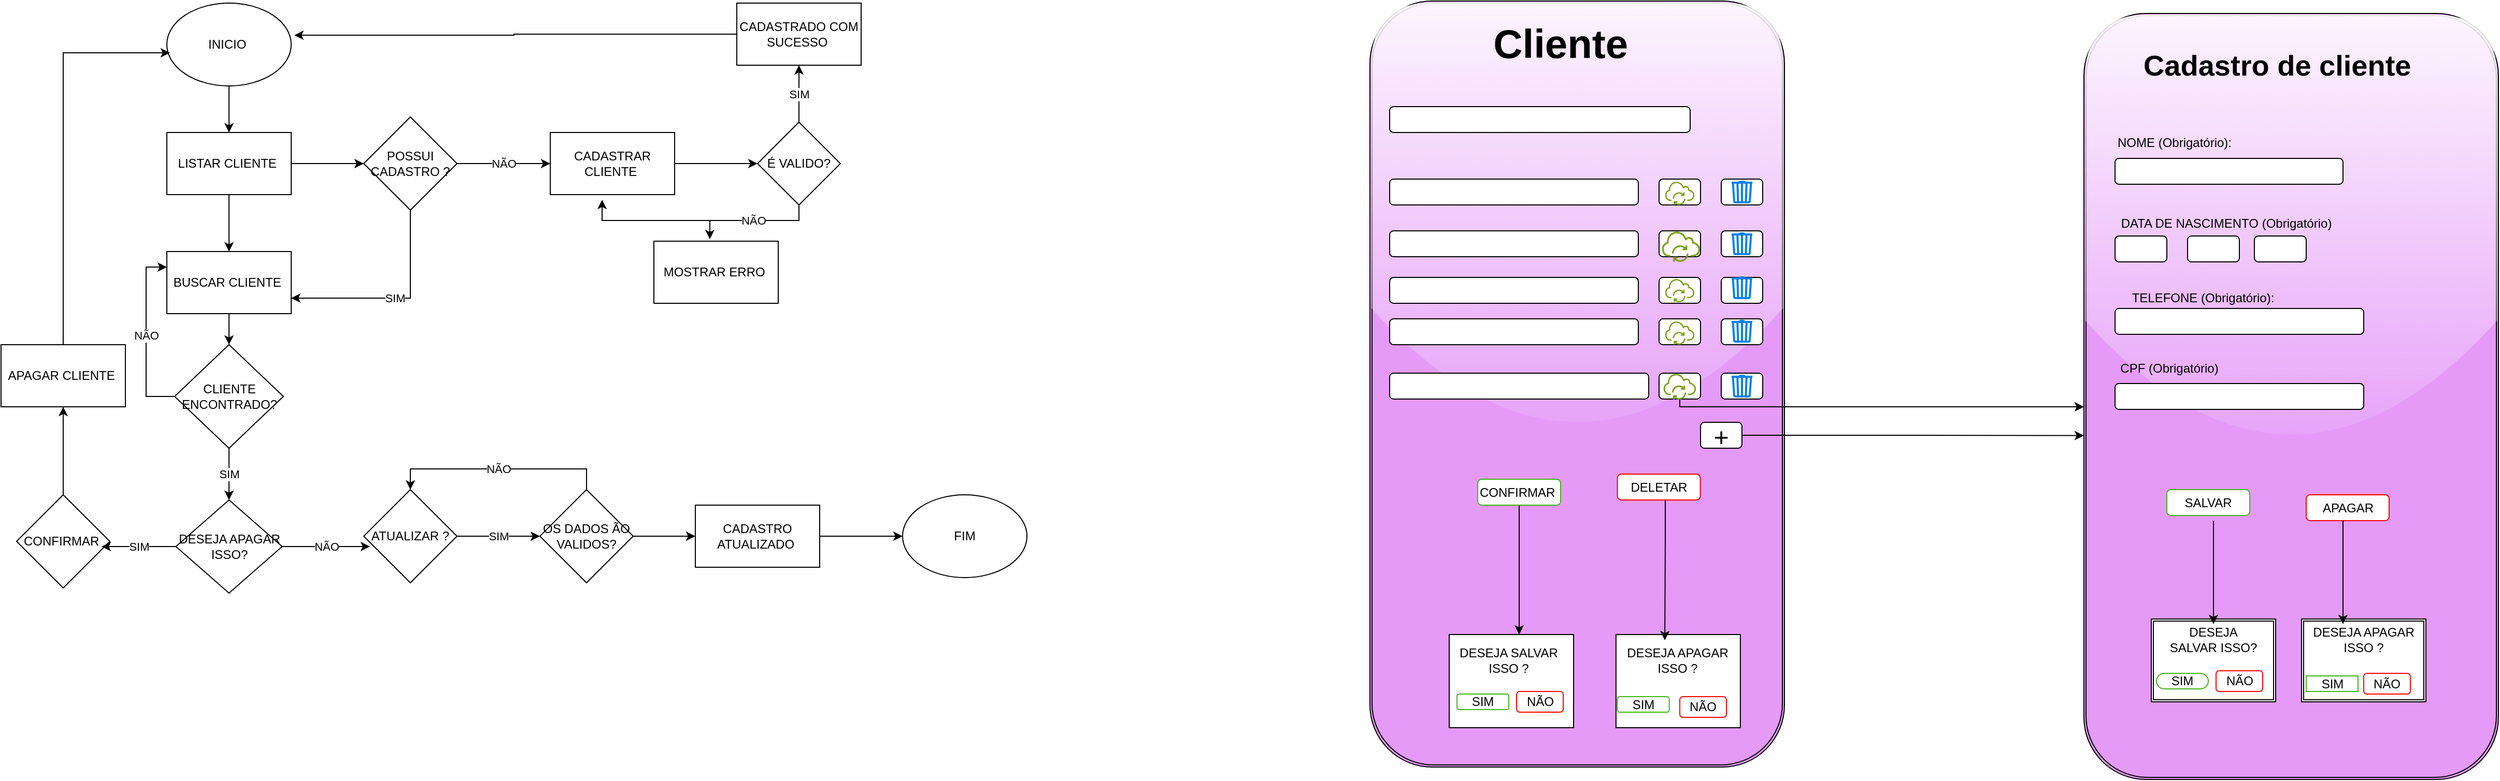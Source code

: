 <mxfile version="24.7.1" type="device" pages="9">
  <diagram id="C5RBs43oDa-KdzZeNtuy" name="Page-1">
    <mxGraphModel dx="2268" dy="786" grid="1" gridSize="10" guides="1" tooltips="1" connect="1" arrows="1" fold="1" page="1" pageScale="1" pageWidth="827" pageHeight="1169" math="0" shadow="0">
      <root>
        <mxCell id="WIyWlLk6GJQsqaUBKTNV-0" />
        <mxCell id="WIyWlLk6GJQsqaUBKTNV-1" parent="WIyWlLk6GJQsqaUBKTNV-0" />
        <mxCell id="s3_GAaO1s_mws26SSkRH-26" style="edgeStyle=orthogonalEdgeStyle;rounded=0;orthogonalLoop=1;jettySize=auto;html=1;entryX=0.5;entryY=0;entryDx=0;entryDy=0;" parent="WIyWlLk6GJQsqaUBKTNV-1" source="s3_GAaO1s_mws26SSkRH-1" target="s3_GAaO1s_mws26SSkRH-2" edge="1">
          <mxGeometry relative="1" as="geometry" />
        </mxCell>
        <mxCell id="s3_GAaO1s_mws26SSkRH-1" value="INICIO&amp;nbsp;" style="ellipse;whiteSpace=wrap;html=1;" parent="WIyWlLk6GJQsqaUBKTNV-1" vertex="1">
          <mxGeometry x="80" y="40" width="120" height="80" as="geometry" />
        </mxCell>
        <mxCell id="s3_GAaO1s_mws26SSkRH-25" style="edgeStyle=orthogonalEdgeStyle;rounded=0;orthogonalLoop=1;jettySize=auto;html=1;entryX=0;entryY=0.5;entryDx=0;entryDy=0;" parent="WIyWlLk6GJQsqaUBKTNV-1" source="s3_GAaO1s_mws26SSkRH-2" target="s3_GAaO1s_mws26SSkRH-4" edge="1">
          <mxGeometry relative="1" as="geometry" />
        </mxCell>
        <mxCell id="s3_GAaO1s_mws26SSkRH-27" style="edgeStyle=orthogonalEdgeStyle;rounded=0;orthogonalLoop=1;jettySize=auto;html=1;entryX=0.5;entryY=0;entryDx=0;entryDy=0;" parent="WIyWlLk6GJQsqaUBKTNV-1" source="s3_GAaO1s_mws26SSkRH-2" target="s3_GAaO1s_mws26SSkRH-3" edge="1">
          <mxGeometry relative="1" as="geometry" />
        </mxCell>
        <mxCell id="s3_GAaO1s_mws26SSkRH-2" value="LISTAR CLIENTE&amp;nbsp;" style="rounded=0;whiteSpace=wrap;html=1;" parent="WIyWlLk6GJQsqaUBKTNV-1" vertex="1">
          <mxGeometry x="80" y="165" width="120" height="60" as="geometry" />
        </mxCell>
        <mxCell id="s3_GAaO1s_mws26SSkRH-28" style="edgeStyle=orthogonalEdgeStyle;rounded=0;orthogonalLoop=1;jettySize=auto;html=1;entryX=0.5;entryY=0;entryDx=0;entryDy=0;" parent="WIyWlLk6GJQsqaUBKTNV-1" source="s3_GAaO1s_mws26SSkRH-3" target="s3_GAaO1s_mws26SSkRH-5" edge="1">
          <mxGeometry relative="1" as="geometry" />
        </mxCell>
        <mxCell id="s3_GAaO1s_mws26SSkRH-3" value="BUSCAR CLIENTE&amp;nbsp;" style="rounded=0;whiteSpace=wrap;html=1;" parent="WIyWlLk6GJQsqaUBKTNV-1" vertex="1">
          <mxGeometry x="80" y="280" width="120" height="60" as="geometry" />
        </mxCell>
        <mxCell id="s3_GAaO1s_mws26SSkRH-23" value="NÃO" style="edgeStyle=orthogonalEdgeStyle;rounded=0;orthogonalLoop=1;jettySize=auto;html=1;entryX=0;entryY=0.5;entryDx=0;entryDy=0;" parent="WIyWlLk6GJQsqaUBKTNV-1" source="s3_GAaO1s_mws26SSkRH-4" target="s3_GAaO1s_mws26SSkRH-12" edge="1">
          <mxGeometry relative="1" as="geometry" />
        </mxCell>
        <mxCell id="s3_GAaO1s_mws26SSkRH-40" value="SIM" style="edgeStyle=orthogonalEdgeStyle;rounded=0;orthogonalLoop=1;jettySize=auto;html=1;entryX=1;entryY=0.75;entryDx=0;entryDy=0;" parent="WIyWlLk6GJQsqaUBKTNV-1" source="s3_GAaO1s_mws26SSkRH-4" target="s3_GAaO1s_mws26SSkRH-3" edge="1">
          <mxGeometry relative="1" as="geometry">
            <Array as="points">
              <mxPoint x="315" y="325" />
            </Array>
          </mxGeometry>
        </mxCell>
        <mxCell id="s3_GAaO1s_mws26SSkRH-4" value="POSSUI CADASTRO ?" style="rhombus;whiteSpace=wrap;html=1;" parent="WIyWlLk6GJQsqaUBKTNV-1" vertex="1">
          <mxGeometry x="270" y="150" width="90" height="90" as="geometry" />
        </mxCell>
        <mxCell id="s3_GAaO1s_mws26SSkRH-29" value="SIM" style="edgeStyle=orthogonalEdgeStyle;rounded=0;orthogonalLoop=1;jettySize=auto;html=1;entryX=0.5;entryY=0;entryDx=0;entryDy=0;" parent="WIyWlLk6GJQsqaUBKTNV-1" source="s3_GAaO1s_mws26SSkRH-5" target="s3_GAaO1s_mws26SSkRH-6" edge="1">
          <mxGeometry relative="1" as="geometry" />
        </mxCell>
        <mxCell id="s3_GAaO1s_mws26SSkRH-41" value="NÃO" style="edgeStyle=orthogonalEdgeStyle;rounded=0;orthogonalLoop=1;jettySize=auto;html=1;entryX=0;entryY=0.25;entryDx=0;entryDy=0;" parent="WIyWlLk6GJQsqaUBKTNV-1" source="s3_GAaO1s_mws26SSkRH-5" target="s3_GAaO1s_mws26SSkRH-3" edge="1">
          <mxGeometry relative="1" as="geometry">
            <Array as="points">
              <mxPoint x="60" y="420" />
              <mxPoint x="60" y="295" />
            </Array>
          </mxGeometry>
        </mxCell>
        <mxCell id="s3_GAaO1s_mws26SSkRH-5" value="CLIENTE ENCONTRADO?" style="rhombus;whiteSpace=wrap;html=1;" parent="WIyWlLk6GJQsqaUBKTNV-1" vertex="1">
          <mxGeometry x="87.5" y="370" width="105" height="100" as="geometry" />
        </mxCell>
        <mxCell id="s3_GAaO1s_mws26SSkRH-6" value="DESEJA APAGAR ISSO?" style="rhombus;whiteSpace=wrap;html=1;" parent="WIyWlLk6GJQsqaUBKTNV-1" vertex="1">
          <mxGeometry x="88.75" y="520" width="102.5" height="90" as="geometry" />
        </mxCell>
        <mxCell id="s3_GAaO1s_mws26SSkRH-32" style="edgeStyle=orthogonalEdgeStyle;rounded=0;orthogonalLoop=1;jettySize=auto;html=1;entryX=0.5;entryY=1;entryDx=0;entryDy=0;" parent="WIyWlLk6GJQsqaUBKTNV-1" source="s3_GAaO1s_mws26SSkRH-7" target="s3_GAaO1s_mws26SSkRH-8" edge="1">
          <mxGeometry relative="1" as="geometry" />
        </mxCell>
        <mxCell id="s3_GAaO1s_mws26SSkRH-7" value="CONFIRMAR&amp;nbsp;" style="rhombus;whiteSpace=wrap;html=1;" parent="WIyWlLk6GJQsqaUBKTNV-1" vertex="1">
          <mxGeometry x="-65" y="515" width="90" height="90" as="geometry" />
        </mxCell>
        <mxCell id="s3_GAaO1s_mws26SSkRH-8" value="APAGAR CLIENTE&amp;nbsp;" style="rounded=0;whiteSpace=wrap;html=1;" parent="WIyWlLk6GJQsqaUBKTNV-1" vertex="1">
          <mxGeometry x="-80" y="370" width="120" height="60" as="geometry" />
        </mxCell>
        <mxCell id="s3_GAaO1s_mws26SSkRH-34" value="SIM" style="edgeStyle=orthogonalEdgeStyle;rounded=0;orthogonalLoop=1;jettySize=auto;html=1;" parent="WIyWlLk6GJQsqaUBKTNV-1" source="s3_GAaO1s_mws26SSkRH-9" target="s3_GAaO1s_mws26SSkRH-10" edge="1">
          <mxGeometry relative="1" as="geometry" />
        </mxCell>
        <mxCell id="s3_GAaO1s_mws26SSkRH-9" value="ATUALIZAR ?" style="rhombus;whiteSpace=wrap;html=1;" parent="WIyWlLk6GJQsqaUBKTNV-1" vertex="1">
          <mxGeometry x="270" y="510" width="90" height="90" as="geometry" />
        </mxCell>
        <mxCell id="s3_GAaO1s_mws26SSkRH-35" value="NÃO" style="edgeStyle=orthogonalEdgeStyle;rounded=0;orthogonalLoop=1;jettySize=auto;html=1;entryX=0.5;entryY=0;entryDx=0;entryDy=0;" parent="WIyWlLk6GJQsqaUBKTNV-1" source="s3_GAaO1s_mws26SSkRH-10" target="s3_GAaO1s_mws26SSkRH-9" edge="1">
          <mxGeometry relative="1" as="geometry">
            <Array as="points">
              <mxPoint x="485" y="490" />
              <mxPoint x="315" y="490" />
            </Array>
          </mxGeometry>
        </mxCell>
        <mxCell id="s3_GAaO1s_mws26SSkRH-36" style="edgeStyle=orthogonalEdgeStyle;rounded=0;orthogonalLoop=1;jettySize=auto;html=1;" parent="WIyWlLk6GJQsqaUBKTNV-1" source="s3_GAaO1s_mws26SSkRH-10" target="s3_GAaO1s_mws26SSkRH-11" edge="1">
          <mxGeometry relative="1" as="geometry" />
        </mxCell>
        <mxCell id="s3_GAaO1s_mws26SSkRH-10" value="OS DADOS ÃO VALIDOS?" style="rhombus;whiteSpace=wrap;html=1;" parent="WIyWlLk6GJQsqaUBKTNV-1" vertex="1">
          <mxGeometry x="440" y="510" width="90" height="90" as="geometry" />
        </mxCell>
        <mxCell id="s3_GAaO1s_mws26SSkRH-39" style="edgeStyle=orthogonalEdgeStyle;rounded=0;orthogonalLoop=1;jettySize=auto;html=1;entryX=0;entryY=0.5;entryDx=0;entryDy=0;" parent="WIyWlLk6GJQsqaUBKTNV-1" source="s3_GAaO1s_mws26SSkRH-11" target="s3_GAaO1s_mws26SSkRH-38" edge="1">
          <mxGeometry relative="1" as="geometry" />
        </mxCell>
        <mxCell id="s3_GAaO1s_mws26SSkRH-11" value="CADASTRO ATUALIZADO&amp;nbsp;" style="rounded=0;whiteSpace=wrap;html=1;" parent="WIyWlLk6GJQsqaUBKTNV-1" vertex="1">
          <mxGeometry x="590" y="525" width="120" height="60" as="geometry" />
        </mxCell>
        <mxCell id="s3_GAaO1s_mws26SSkRH-18" value="" style="edgeStyle=orthogonalEdgeStyle;rounded=0;orthogonalLoop=1;jettySize=auto;html=1;" parent="WIyWlLk6GJQsqaUBKTNV-1" source="s3_GAaO1s_mws26SSkRH-12" target="s3_GAaO1s_mws26SSkRH-13" edge="1">
          <mxGeometry relative="1" as="geometry" />
        </mxCell>
        <mxCell id="s3_GAaO1s_mws26SSkRH-12" value="CADASTRAR CLIENTE&amp;nbsp;" style="rounded=0;whiteSpace=wrap;html=1;" parent="WIyWlLk6GJQsqaUBKTNV-1" vertex="1">
          <mxGeometry x="450" y="165" width="120" height="60" as="geometry" />
        </mxCell>
        <mxCell id="6nLk-o319JuScfBEGCru-0" value="&lt;font style=&quot;vertical-align: inherit;&quot;&gt;&lt;font style=&quot;vertical-align: inherit;&quot;&gt;SIM&lt;/font&gt;&lt;/font&gt;" style="edgeStyle=orthogonalEdgeStyle;rounded=0;orthogonalLoop=1;jettySize=auto;html=1;" parent="WIyWlLk6GJQsqaUBKTNV-1" source="s3_GAaO1s_mws26SSkRH-13" target="s3_GAaO1s_mws26SSkRH-15" edge="1">
          <mxGeometry relative="1" as="geometry" />
        </mxCell>
        <mxCell id="s3_GAaO1s_mws26SSkRH-13" value="É VALIDO?" style="rhombus;whiteSpace=wrap;html=1;" parent="WIyWlLk6GJQsqaUBKTNV-1" vertex="1">
          <mxGeometry x="650" y="155" width="80" height="80" as="geometry" />
        </mxCell>
        <mxCell id="s3_GAaO1s_mws26SSkRH-14" value="MOSTRAR ERRO&amp;nbsp;" style="rounded=0;whiteSpace=wrap;html=1;" parent="WIyWlLk6GJQsqaUBKTNV-1" vertex="1">
          <mxGeometry x="550" y="270" width="120" height="60" as="geometry" />
        </mxCell>
        <mxCell id="s3_GAaO1s_mws26SSkRH-15" value="CADASTRADO COM SUCESSO&amp;nbsp;" style="rounded=0;whiteSpace=wrap;html=1;" parent="WIyWlLk6GJQsqaUBKTNV-1" vertex="1">
          <mxGeometry x="630" y="40" width="120" height="60" as="geometry" />
        </mxCell>
        <mxCell id="s3_GAaO1s_mws26SSkRH-16" style="edgeStyle=orthogonalEdgeStyle;rounded=0;orthogonalLoop=1;jettySize=auto;html=1;entryX=1.025;entryY=0.388;entryDx=0;entryDy=0;entryPerimeter=0;" parent="WIyWlLk6GJQsqaUBKTNV-1" source="s3_GAaO1s_mws26SSkRH-15" target="s3_GAaO1s_mws26SSkRH-1" edge="1">
          <mxGeometry relative="1" as="geometry" />
        </mxCell>
        <mxCell id="s3_GAaO1s_mws26SSkRH-21" style="edgeStyle=orthogonalEdgeStyle;rounded=0;orthogonalLoop=1;jettySize=auto;html=1;entryX=0.417;entryY=1.083;entryDx=0;entryDy=0;entryPerimeter=0;" parent="WIyWlLk6GJQsqaUBKTNV-1" source="s3_GAaO1s_mws26SSkRH-13" target="s3_GAaO1s_mws26SSkRH-12" edge="1">
          <mxGeometry relative="1" as="geometry">
            <Array as="points">
              <mxPoint x="690" y="250" />
              <mxPoint x="500" y="250" />
            </Array>
          </mxGeometry>
        </mxCell>
        <mxCell id="s3_GAaO1s_mws26SSkRH-22" value="NÃO" style="edgeStyle=orthogonalEdgeStyle;rounded=0;orthogonalLoop=1;jettySize=auto;html=1;entryX=0.45;entryY=-0.033;entryDx=0;entryDy=0;entryPerimeter=0;" parent="WIyWlLk6GJQsqaUBKTNV-1" source="s3_GAaO1s_mws26SSkRH-13" target="s3_GAaO1s_mws26SSkRH-14" edge="1">
          <mxGeometry relative="1" as="geometry">
            <Array as="points">
              <mxPoint x="690" y="250" />
              <mxPoint x="604" y="250" />
            </Array>
          </mxGeometry>
        </mxCell>
        <mxCell id="s3_GAaO1s_mws26SSkRH-31" value="SIM" style="edgeStyle=orthogonalEdgeStyle;rounded=0;orthogonalLoop=1;jettySize=auto;html=1;entryX=0.911;entryY=0.556;entryDx=0;entryDy=0;entryPerimeter=0;" parent="WIyWlLk6GJQsqaUBKTNV-1" source="s3_GAaO1s_mws26SSkRH-6" target="s3_GAaO1s_mws26SSkRH-7" edge="1">
          <mxGeometry relative="1" as="geometry" />
        </mxCell>
        <mxCell id="s3_GAaO1s_mws26SSkRH-33" value="NÃO" style="edgeStyle=orthogonalEdgeStyle;rounded=0;orthogonalLoop=1;jettySize=auto;html=1;entryX=0.067;entryY=0.611;entryDx=0;entryDy=0;entryPerimeter=0;" parent="WIyWlLk6GJQsqaUBKTNV-1" source="s3_GAaO1s_mws26SSkRH-6" target="s3_GAaO1s_mws26SSkRH-9" edge="1">
          <mxGeometry relative="1" as="geometry" />
        </mxCell>
        <mxCell id="s3_GAaO1s_mws26SSkRH-37" style="edgeStyle=orthogonalEdgeStyle;rounded=0;orthogonalLoop=1;jettySize=auto;html=1;entryX=0.025;entryY=0.6;entryDx=0;entryDy=0;entryPerimeter=0;" parent="WIyWlLk6GJQsqaUBKTNV-1" source="s3_GAaO1s_mws26SSkRH-8" target="s3_GAaO1s_mws26SSkRH-1" edge="1">
          <mxGeometry relative="1" as="geometry">
            <Array as="points">
              <mxPoint x="-20" y="88" />
            </Array>
          </mxGeometry>
        </mxCell>
        <mxCell id="s3_GAaO1s_mws26SSkRH-38" value="FIM" style="ellipse;whiteSpace=wrap;html=1;" parent="WIyWlLk6GJQsqaUBKTNV-1" vertex="1">
          <mxGeometry x="790" y="515" width="120" height="80" as="geometry" />
        </mxCell>
        <mxCell id="s3_GAaO1s_mws26SSkRH-42" value="" style="shape=ext;double=1;rounded=1;whiteSpace=wrap;html=1;shadow=0;glass=1;fillColor=#E59AF8;" parent="WIyWlLk6GJQsqaUBKTNV-1" vertex="1">
          <mxGeometry x="1241" y="38" width="400" height="740" as="geometry" />
        </mxCell>
        <mxCell id="s3_GAaO1s_mws26SSkRH-43" value="" style="shape=ext;double=1;rounded=1;whiteSpace=wrap;html=1;fillColor=#E59AF8;glass=1;" parent="WIyWlLk6GJQsqaUBKTNV-1" vertex="1">
          <mxGeometry x="1930" y="50" width="400" height="740" as="geometry" />
        </mxCell>
        <mxCell id="s3_GAaO1s_mws26SSkRH-44" value="" style="rounded=1;whiteSpace=wrap;html=1;" parent="WIyWlLk6GJQsqaUBKTNV-1" vertex="1">
          <mxGeometry x="1260" y="140" width="290" height="25" as="geometry" />
        </mxCell>
        <mxCell id="s3_GAaO1s_mws26SSkRH-45" value="" style="rounded=1;whiteSpace=wrap;html=1;" parent="WIyWlLk6GJQsqaUBKTNV-1" vertex="1">
          <mxGeometry x="1260" y="210" width="240" height="25" as="geometry" />
        </mxCell>
        <mxCell id="s3_GAaO1s_mws26SSkRH-46" value="" style="rounded=1;whiteSpace=wrap;html=1;" parent="WIyWlLk6GJQsqaUBKTNV-1" vertex="1">
          <mxGeometry x="1260" y="260" width="240" height="25" as="geometry" />
        </mxCell>
        <mxCell id="s3_GAaO1s_mws26SSkRH-47" value="" style="rounded=1;whiteSpace=wrap;html=1;" parent="WIyWlLk6GJQsqaUBKTNV-1" vertex="1">
          <mxGeometry x="1260" y="305" width="240" height="25" as="geometry" />
        </mxCell>
        <mxCell id="s3_GAaO1s_mws26SSkRH-48" value="" style="rounded=1;whiteSpace=wrap;html=1;" parent="WIyWlLk6GJQsqaUBKTNV-1" vertex="1">
          <mxGeometry x="1260" y="345" width="240" height="25" as="geometry" />
        </mxCell>
        <mxCell id="s3_GAaO1s_mws26SSkRH-49" value="" style="rounded=1;whiteSpace=wrap;html=1;" parent="WIyWlLk6GJQsqaUBKTNV-1" vertex="1">
          <mxGeometry x="1260" y="397.5" width="250" height="25" as="geometry" />
        </mxCell>
        <mxCell id="s3_GAaO1s_mws26SSkRH-50" value="DELETAR" style="rounded=1;whiteSpace=wrap;html=1;glass=0;shadow=0;strokeColor=#FF0000;" parent="WIyWlLk6GJQsqaUBKTNV-1" vertex="1">
          <mxGeometry x="1479.8" y="495" width="80" height="25" as="geometry" />
        </mxCell>
        <mxCell id="s3_GAaO1s_mws26SSkRH-92" style="edgeStyle=orthogonalEdgeStyle;rounded=0;orthogonalLoop=1;jettySize=auto;html=1;" parent="WIyWlLk6GJQsqaUBKTNV-1" source="s3_GAaO1s_mws26SSkRH-51" target="s3_GAaO1s_mws26SSkRH-88" edge="1">
          <mxGeometry relative="1" as="geometry">
            <Array as="points">
              <mxPoint x="1385" y="620" />
              <mxPoint x="1385" y="620" />
            </Array>
          </mxGeometry>
        </mxCell>
        <mxCell id="s3_GAaO1s_mws26SSkRH-51" value="CONFIRMAR&amp;nbsp;" style="rounded=1;whiteSpace=wrap;html=1;strokeColor=#3FB513;" parent="WIyWlLk6GJQsqaUBKTNV-1" vertex="1">
          <mxGeometry x="1345" y="500" width="80" height="25" as="geometry" />
        </mxCell>
        <mxCell id="s3_GAaO1s_mws26SSkRH-52" value="" style="rounded=1;whiteSpace=wrap;html=1;" parent="WIyWlLk6GJQsqaUBKTNV-1" vertex="1">
          <mxGeometry x="1520" y="260" width="40" height="25" as="geometry" />
        </mxCell>
        <mxCell id="s3_GAaO1s_mws26SSkRH-53" value="" style="rounded=1;whiteSpace=wrap;html=1;" parent="WIyWlLk6GJQsqaUBKTNV-1" vertex="1">
          <mxGeometry x="1520" y="305" width="40" height="25" as="geometry" />
        </mxCell>
        <mxCell id="s3_GAaO1s_mws26SSkRH-54" value="" style="rounded=1;whiteSpace=wrap;html=1;" parent="WIyWlLk6GJQsqaUBKTNV-1" vertex="1">
          <mxGeometry x="1520" y="345" width="40" height="25" as="geometry" />
        </mxCell>
        <mxCell id="s3_GAaO1s_mws26SSkRH-55" value="" style="rounded=1;whiteSpace=wrap;html=1;" parent="WIyWlLk6GJQsqaUBKTNV-1" vertex="1">
          <mxGeometry x="1520" y="397.5" width="40" height="25" as="geometry" />
        </mxCell>
        <mxCell id="s3_GAaO1s_mws26SSkRH-56" value="" style="rounded=1;whiteSpace=wrap;html=1;" parent="WIyWlLk6GJQsqaUBKTNV-1" vertex="1">
          <mxGeometry x="1520" y="210" width="40" height="25" as="geometry" />
        </mxCell>
        <mxCell id="s3_GAaO1s_mws26SSkRH-57" value="" style="rounded=1;whiteSpace=wrap;html=1;" parent="WIyWlLk6GJQsqaUBKTNV-1" vertex="1">
          <mxGeometry x="1580" y="397.5" width="40" height="25" as="geometry" />
        </mxCell>
        <mxCell id="s3_GAaO1s_mws26SSkRH-58" value="" style="rounded=1;whiteSpace=wrap;html=1;" parent="WIyWlLk6GJQsqaUBKTNV-1" vertex="1">
          <mxGeometry x="1580" y="345" width="40" height="25" as="geometry" />
        </mxCell>
        <mxCell id="s3_GAaO1s_mws26SSkRH-59" value="" style="rounded=1;whiteSpace=wrap;html=1;" parent="WIyWlLk6GJQsqaUBKTNV-1" vertex="1">
          <mxGeometry x="1580" y="305" width="40" height="25" as="geometry" />
        </mxCell>
        <mxCell id="s3_GAaO1s_mws26SSkRH-60" value="" style="rounded=1;whiteSpace=wrap;html=1;" parent="WIyWlLk6GJQsqaUBKTNV-1" vertex="1">
          <mxGeometry x="1580" y="260" width="40" height="25" as="geometry" />
        </mxCell>
        <mxCell id="s3_GAaO1s_mws26SSkRH-61" value="" style="rounded=1;whiteSpace=wrap;html=1;" parent="WIyWlLk6GJQsqaUBKTNV-1" vertex="1">
          <mxGeometry x="1580" y="210" width="40" height="25" as="geometry" />
        </mxCell>
        <mxCell id="s3_GAaO1s_mws26SSkRH-62" value="" style="shape=image;html=1;verticalAlign=top;verticalLabelPosition=bottom;labelBackgroundColor=#ffffff;imageAspect=0;aspect=fixed;image=https://cdn1.iconfinder.com/data/icons/science-technology-outline-24-px/24/Magnifier_magnifying_glass_search_search_web_searching_glass-128.png" parent="WIyWlLk6GJQsqaUBKTNV-1" vertex="1">
          <mxGeometry x="1560" y="140" width="25" height="25" as="geometry" />
        </mxCell>
        <mxCell id="s3_GAaO1s_mws26SSkRH-63" value="" style="sketch=0;outlineConnect=0;fontColor=#232F3E;gradientColor=none;fillColor=#7AA116;strokeColor=none;dashed=0;verticalLabelPosition=bottom;verticalAlign=top;align=center;html=1;fontSize=12;fontStyle=0;aspect=fixed;pointerEvents=1;shape=mxgraph.aws4.iot_over_the_air_update;" parent="WIyWlLk6GJQsqaUBKTNV-1" vertex="1">
          <mxGeometry x="1525.76" y="212" width="28.48" height="23" as="geometry" />
        </mxCell>
        <mxCell id="s3_GAaO1s_mws26SSkRH-64" value="" style="sketch=0;outlineConnect=0;fontColor=#232F3E;gradientColor=none;fillColor=#7AA116;strokeColor=none;dashed=0;verticalLabelPosition=bottom;verticalAlign=top;align=center;html=1;fontSize=12;fontStyle=0;aspect=fixed;pointerEvents=1;shape=mxgraph.aws4.iot_over_the_air_update;" parent="WIyWlLk6GJQsqaUBKTNV-1" vertex="1">
          <mxGeometry x="1525.76" y="306" width="28.48" height="23" as="geometry" />
        </mxCell>
        <mxCell id="s3_GAaO1s_mws26SSkRH-65" value="" style="sketch=0;outlineConnect=0;fontColor=#232F3E;gradientColor=none;fillColor=#7AA116;strokeColor=none;dashed=0;verticalLabelPosition=bottom;verticalAlign=top;align=center;html=1;fontSize=12;fontStyle=0;aspect=fixed;pointerEvents=1;shape=mxgraph.aws4.iot_over_the_air_update;" parent="WIyWlLk6GJQsqaUBKTNV-1" vertex="1">
          <mxGeometry x="1525.76" y="347" width="28.48" height="23" as="geometry" />
        </mxCell>
        <mxCell id="s3_GAaO1s_mws26SSkRH-103" style="edgeStyle=orthogonalEdgeStyle;rounded=0;orthogonalLoop=1;jettySize=auto;html=1;" parent="WIyWlLk6GJQsqaUBKTNV-1" source="s3_GAaO1s_mws26SSkRH-66" target="s3_GAaO1s_mws26SSkRH-43" edge="1">
          <mxGeometry relative="1" as="geometry">
            <Array as="points">
              <mxPoint x="1540" y="430" />
            </Array>
          </mxGeometry>
        </mxCell>
        <mxCell id="s3_GAaO1s_mws26SSkRH-66" value="" style="sketch=0;outlineConnect=0;fontColor=#232F3E;gradientColor=none;fillColor=#7AA116;strokeColor=none;dashed=0;verticalLabelPosition=bottom;verticalAlign=top;align=center;html=1;fontSize=12;fontStyle=0;aspect=fixed;pointerEvents=1;shape=mxgraph.aws4.iot_over_the_air_update;" parent="WIyWlLk6GJQsqaUBKTNV-1" vertex="1">
          <mxGeometry x="1524.21" y="397.5" width="31.57" height="25.5" as="geometry" />
        </mxCell>
        <mxCell id="s3_GAaO1s_mws26SSkRH-67" value="" style="sketch=0;outlineConnect=0;fontColor=#232F3E;gradientColor=none;fillColor=#7AA116;strokeColor=none;dashed=0;verticalLabelPosition=bottom;verticalAlign=top;align=center;html=1;fontSize=12;fontStyle=0;aspect=fixed;pointerEvents=1;shape=mxgraph.aws4.iot_over_the_air_update;" parent="WIyWlLk6GJQsqaUBKTNV-1" vertex="1">
          <mxGeometry x="1522.66" y="260" width="37.14" height="30" as="geometry" />
        </mxCell>
        <mxCell id="s3_GAaO1s_mws26SSkRH-68" value="" style="html=1;verticalLabelPosition=bottom;align=center;labelBackgroundColor=#ffffff;verticalAlign=top;strokeWidth=2;strokeColor=#0080F0;shadow=0;dashed=0;shape=mxgraph.ios7.icons.trashcan;" parent="WIyWlLk6GJQsqaUBKTNV-1" vertex="1">
          <mxGeometry x="1590" y="212.5" width="20" height="20" as="geometry" />
        </mxCell>
        <mxCell id="s3_GAaO1s_mws26SSkRH-69" value="" style="html=1;verticalLabelPosition=bottom;align=center;labelBackgroundColor=#ffffff;verticalAlign=top;strokeWidth=2;strokeColor=#0080F0;shadow=0;dashed=0;shape=mxgraph.ios7.icons.trashcan;" parent="WIyWlLk6GJQsqaUBKTNV-1" vertex="1">
          <mxGeometry x="1590" y="262.5" width="20" height="20" as="geometry" />
        </mxCell>
        <mxCell id="s3_GAaO1s_mws26SSkRH-70" value="" style="html=1;verticalLabelPosition=bottom;align=center;labelBackgroundColor=#ffffff;verticalAlign=top;strokeWidth=2;strokeColor=#0080F0;shadow=0;dashed=0;shape=mxgraph.ios7.icons.trashcan;" parent="WIyWlLk6GJQsqaUBKTNV-1" vertex="1">
          <mxGeometry x="1590" y="305" width="20" height="20" as="geometry" />
        </mxCell>
        <mxCell id="s3_GAaO1s_mws26SSkRH-71" value="" style="html=1;verticalLabelPosition=bottom;align=center;labelBackgroundColor=#ffffff;verticalAlign=top;strokeWidth=2;strokeColor=#0080F0;shadow=0;dashed=0;shape=mxgraph.ios7.icons.trashcan;" parent="WIyWlLk6GJQsqaUBKTNV-1" vertex="1">
          <mxGeometry x="1590" y="347" width="20" height="20" as="geometry" />
        </mxCell>
        <mxCell id="s3_GAaO1s_mws26SSkRH-72" value="" style="html=1;verticalLabelPosition=bottom;align=center;labelBackgroundColor=#ffffff;verticalAlign=top;strokeWidth=2;strokeColor=#0080F0;shadow=0;dashed=0;shape=mxgraph.ios7.icons.trashcan;" parent="WIyWlLk6GJQsqaUBKTNV-1" vertex="1">
          <mxGeometry x="1590" y="400" width="20" height="20" as="geometry" />
        </mxCell>
        <mxCell id="s3_GAaO1s_mws26SSkRH-74" value="&lt;font style=&quot;font-size: 39px;&quot;&gt;Cliente&amp;nbsp;&lt;/font&gt;" style="text;strokeColor=none;fillColor=none;html=1;fontSize=24;fontStyle=1;verticalAlign=middle;align=center;" parent="WIyWlLk6GJQsqaUBKTNV-1" vertex="1">
          <mxGeometry x="1330" y="60" width="199" height="40" as="geometry" />
        </mxCell>
        <mxCell id="s3_GAaO1s_mws26SSkRH-75" value="&lt;span style=&quot;font-size: 28px;&quot;&gt;Cadastro de cliente&amp;nbsp;&lt;/span&gt;" style="text;strokeColor=none;fillColor=none;html=1;fontSize=24;fontStyle=1;verticalAlign=middle;align=center;" parent="WIyWlLk6GJQsqaUBKTNV-1" vertex="1">
          <mxGeometry x="2020" y="80" width="199" height="40" as="geometry" />
        </mxCell>
        <mxCell id="s3_GAaO1s_mws26SSkRH-76" value="" style="rounded=1;whiteSpace=wrap;html=1;" parent="WIyWlLk6GJQsqaUBKTNV-1" vertex="1">
          <mxGeometry x="1960" y="190" width="220" height="25" as="geometry" />
        </mxCell>
        <mxCell id="s3_GAaO1s_mws26SSkRH-77" value="" style="rounded=1;whiteSpace=wrap;html=1;" parent="WIyWlLk6GJQsqaUBKTNV-1" vertex="1">
          <mxGeometry x="1960" y="407.5" width="240" height="25" as="geometry" />
        </mxCell>
        <mxCell id="s3_GAaO1s_mws26SSkRH-78" value="" style="rounded=1;whiteSpace=wrap;html=1;" parent="WIyWlLk6GJQsqaUBKTNV-1" vertex="1">
          <mxGeometry x="1960" y="335" width="240" height="25" as="geometry" />
        </mxCell>
        <mxCell id="s3_GAaO1s_mws26SSkRH-79" value="" style="rounded=1;whiteSpace=wrap;html=1;" parent="WIyWlLk6GJQsqaUBKTNV-1" vertex="1">
          <mxGeometry x="1960" y="265" width="50" height="25" as="geometry" />
        </mxCell>
        <mxCell id="s3_GAaO1s_mws26SSkRH-80" value="" style="rounded=1;whiteSpace=wrap;html=1;" parent="WIyWlLk6GJQsqaUBKTNV-1" vertex="1">
          <mxGeometry x="2094.5" y="265" width="50" height="25" as="geometry" />
        </mxCell>
        <mxCell id="s3_GAaO1s_mws26SSkRH-81" value="" style="rounded=1;whiteSpace=wrap;html=1;" parent="WIyWlLk6GJQsqaUBKTNV-1" vertex="1">
          <mxGeometry x="2030" y="265" width="50" height="25" as="geometry" />
        </mxCell>
        <mxCell id="s3_GAaO1s_mws26SSkRH-82" value="NOME (Obrigatório):" style="text;html=1;align=center;verticalAlign=middle;whiteSpace=wrap;rounded=0;" parent="WIyWlLk6GJQsqaUBKTNV-1" vertex="1">
          <mxGeometry x="1955" y="165" width="125" height="20" as="geometry" />
        </mxCell>
        <mxCell id="s3_GAaO1s_mws26SSkRH-83" value="DATA DE NASCIMENTO (Obrigatório)" style="text;html=1;align=center;verticalAlign=middle;whiteSpace=wrap;rounded=0;" parent="WIyWlLk6GJQsqaUBKTNV-1" vertex="1">
          <mxGeometry x="1955" y="240" width="225" height="25" as="geometry" />
        </mxCell>
        <mxCell id="s3_GAaO1s_mws26SSkRH-84" value="TELEFONE (Obrigatório):" style="text;html=1;align=center;verticalAlign=middle;whiteSpace=wrap;rounded=0;" parent="WIyWlLk6GJQsqaUBKTNV-1" vertex="1">
          <mxGeometry x="1970" y="310" width="150" height="30" as="geometry" />
        </mxCell>
        <mxCell id="s3_GAaO1s_mws26SSkRH-85" value="CPF (Obrigatório)" style="text;html=1;align=center;verticalAlign=middle;whiteSpace=wrap;rounded=0;" parent="WIyWlLk6GJQsqaUBKTNV-1" vertex="1">
          <mxGeometry x="1955" y="377.5" width="115" height="30" as="geometry" />
        </mxCell>
        <mxCell id="s3_GAaO1s_mws26SSkRH-86" value="SALVAR" style="rounded=1;whiteSpace=wrap;html=1;strokeColor=#3FB513;" parent="WIyWlLk6GJQsqaUBKTNV-1" vertex="1">
          <mxGeometry x="2010" y="510" width="80" height="25" as="geometry" />
        </mxCell>
        <mxCell id="s3_GAaO1s_mws26SSkRH-87" value="APAGAR" style="rounded=1;whiteSpace=wrap;html=1;glass=0;shadow=0;strokeColor=#FF0000;" parent="WIyWlLk6GJQsqaUBKTNV-1" vertex="1">
          <mxGeometry x="2144.5" y="515" width="80" height="25" as="geometry" />
        </mxCell>
        <mxCell id="s3_GAaO1s_mws26SSkRH-88" value="" style="rounded=0;whiteSpace=wrap;html=1;" parent="WIyWlLk6GJQsqaUBKTNV-1" vertex="1">
          <mxGeometry x="1317.5" y="650" width="120" height="90" as="geometry" />
        </mxCell>
        <mxCell id="s3_GAaO1s_mws26SSkRH-89" value="DESEJA SALVAR ISSO ?" style="text;html=1;align=center;verticalAlign=middle;whiteSpace=wrap;rounded=0;" parent="WIyWlLk6GJQsqaUBKTNV-1" vertex="1">
          <mxGeometry x="1325" y="660" width="100" height="30" as="geometry" />
        </mxCell>
        <mxCell id="s3_GAaO1s_mws26SSkRH-90" value="SIM" style="rounded=1;whiteSpace=wrap;html=1;strokeColor=#3FB513;" parent="WIyWlLk6GJQsqaUBKTNV-1" vertex="1">
          <mxGeometry x="1325" y="707.5" width="50" height="15" as="geometry" />
        </mxCell>
        <mxCell id="s3_GAaO1s_mws26SSkRH-91" value="NÃO" style="rounded=1;whiteSpace=wrap;html=1;glass=0;shadow=0;strokeColor=#FF0000;" parent="WIyWlLk6GJQsqaUBKTNV-1" vertex="1">
          <mxGeometry x="1382.5" y="705" width="45" height="20" as="geometry" />
        </mxCell>
        <mxCell id="s3_GAaO1s_mws26SSkRH-95" value="" style="rounded=0;whiteSpace=wrap;html=1;" parent="WIyWlLk6GJQsqaUBKTNV-1" vertex="1">
          <mxGeometry x="1478.44" y="650" width="120" height="90" as="geometry" />
        </mxCell>
        <mxCell id="s3_GAaO1s_mws26SSkRH-96" value="DESEJA APAGAR ISSO ?" style="text;html=1;align=center;verticalAlign=middle;whiteSpace=wrap;rounded=0;" parent="WIyWlLk6GJQsqaUBKTNV-1" vertex="1">
          <mxGeometry x="1488.44" y="660" width="100" height="30" as="geometry" />
        </mxCell>
        <mxCell id="s3_GAaO1s_mws26SSkRH-98" value="SIM" style="rounded=1;whiteSpace=wrap;html=1;strokeColor=#3FB513;" parent="WIyWlLk6GJQsqaUBKTNV-1" vertex="1">
          <mxGeometry x="1479.8" y="710" width="50" height="15" as="geometry" />
        </mxCell>
        <mxCell id="s3_GAaO1s_mws26SSkRH-99" value="NÃO" style="rounded=1;whiteSpace=wrap;html=1;glass=0;shadow=0;strokeColor=#FF0000;" parent="WIyWlLk6GJQsqaUBKTNV-1" vertex="1">
          <mxGeometry x="1540" y="710" width="45" height="20" as="geometry" />
        </mxCell>
        <mxCell id="s3_GAaO1s_mws26SSkRH-100" value="&lt;font style=&quot;font-size: 25px;&quot;&gt;+&lt;/font&gt;" style="rounded=1;whiteSpace=wrap;html=1;" parent="WIyWlLk6GJQsqaUBKTNV-1" vertex="1">
          <mxGeometry x="1560" y="445" width="40" height="25" as="geometry" />
        </mxCell>
        <mxCell id="s3_GAaO1s_mws26SSkRH-102" style="edgeStyle=orthogonalEdgeStyle;rounded=0;orthogonalLoop=1;jettySize=auto;html=1;entryX=0;entryY=0.551;entryDx=0;entryDy=0;entryPerimeter=0;" parent="WIyWlLk6GJQsqaUBKTNV-1" source="s3_GAaO1s_mws26SSkRH-100" target="s3_GAaO1s_mws26SSkRH-43" edge="1">
          <mxGeometry relative="1" as="geometry" />
        </mxCell>
        <mxCell id="t6s7Ip4aB9YMGzZjIHxH-0" style="edgeStyle=orthogonalEdgeStyle;rounded=0;orthogonalLoop=1;jettySize=auto;html=1;entryX=0.371;entryY=-0.148;entryDx=0;entryDy=0;entryPerimeter=0;" parent="WIyWlLk6GJQsqaUBKTNV-1" source="s3_GAaO1s_mws26SSkRH-50" target="s3_GAaO1s_mws26SSkRH-96" edge="1">
          <mxGeometry relative="1" as="geometry">
            <Array as="points">
              <mxPoint x="1526" y="560" />
              <mxPoint x="1526" y="560" />
            </Array>
          </mxGeometry>
        </mxCell>
        <mxCell id="t6s7Ip4aB9YMGzZjIHxH-1" value="" style="shape=ext;double=1;rounded=0;whiteSpace=wrap;html=1;" parent="WIyWlLk6GJQsqaUBKTNV-1" vertex="1">
          <mxGeometry x="1995" y="635" width="120" height="80" as="geometry" />
        </mxCell>
        <mxCell id="t6s7Ip4aB9YMGzZjIHxH-3" value="SIM" style="rounded=1;whiteSpace=wrap;html=1;strokeColor=#3FB513;arcSize=50;" parent="WIyWlLk6GJQsqaUBKTNV-1" vertex="1">
          <mxGeometry x="2000" y="687.5" width="50" height="15" as="geometry" />
        </mxCell>
        <mxCell id="t6s7Ip4aB9YMGzZjIHxH-4" value="NÃO" style="rounded=1;whiteSpace=wrap;html=1;glass=0;shadow=0;strokeColor=#FF0000;" parent="WIyWlLk6GJQsqaUBKTNV-1" vertex="1">
          <mxGeometry x="2057.5" y="685" width="45" height="20" as="geometry" />
        </mxCell>
        <mxCell id="cPasF_dRB9d8QfibiiIV-0" value="" style="shape=ext;double=1;rounded=0;whiteSpace=wrap;html=1;" parent="WIyWlLk6GJQsqaUBKTNV-1" vertex="1">
          <mxGeometry x="2140" y="635" width="120" height="80" as="geometry" />
        </mxCell>
        <mxCell id="cPasF_dRB9d8QfibiiIV-1" value="SIM" style="rounded=1;whiteSpace=wrap;html=1;strokeColor=#3FB513;arcSize=0;" parent="WIyWlLk6GJQsqaUBKTNV-1" vertex="1">
          <mxGeometry x="2144.5" y="690" width="50" height="15" as="geometry" />
        </mxCell>
        <mxCell id="cPasF_dRB9d8QfibiiIV-2" value="NÃO" style="rounded=1;whiteSpace=wrap;html=1;glass=0;shadow=0;strokeColor=#FF0000;" parent="WIyWlLk6GJQsqaUBKTNV-1" vertex="1">
          <mxGeometry x="2200" y="687.5" width="45" height="20" as="geometry" />
        </mxCell>
        <mxCell id="cPasF_dRB9d8QfibiiIV-3" value="DESEJA SALVAR ISSO?" style="text;html=1;align=center;verticalAlign=middle;whiteSpace=wrap;rounded=0;" parent="WIyWlLk6GJQsqaUBKTNV-1" vertex="1">
          <mxGeometry x="2010" y="640" width="90" height="30" as="geometry" />
        </mxCell>
        <mxCell id="cPasF_dRB9d8QfibiiIV-5" value="DESEJA APAGAR ISSO ?" style="text;html=1;align=center;verticalAlign=middle;whiteSpace=wrap;rounded=0;" parent="WIyWlLk6GJQsqaUBKTNV-1" vertex="1">
          <mxGeometry x="2150" y="640" width="100" height="30" as="geometry" />
        </mxCell>
        <mxCell id="cPasF_dRB9d8QfibiiIV-9" value="" style="endArrow=classic;html=1;rounded=0;entryX=0.5;entryY=0;entryDx=0;entryDy=0;" parent="WIyWlLk6GJQsqaUBKTNV-1" target="cPasF_dRB9d8QfibiiIV-3" edge="1">
          <mxGeometry width="50" height="50" relative="1" as="geometry">
            <mxPoint x="2055" y="540" as="sourcePoint" />
            <mxPoint x="2075" y="570" as="targetPoint" />
          </mxGeometry>
        </mxCell>
        <mxCell id="cPasF_dRB9d8QfibiiIV-11" value="" style="endArrow=classic;html=1;rounded=0;entryX=0.5;entryY=0;entryDx=0;entryDy=0;" parent="WIyWlLk6GJQsqaUBKTNV-1" edge="1">
          <mxGeometry width="50" height="50" relative="1" as="geometry">
            <mxPoint x="2180" y="540" as="sourcePoint" />
            <mxPoint x="2180" y="640" as="targetPoint" />
            <Array as="points">
              <mxPoint x="2180" y="600" />
            </Array>
          </mxGeometry>
        </mxCell>
      </root>
    </mxGraphModel>
  </diagram>
  <diagram id="3qF_RudN-rg1iRhpNv0e" name="Página-2">
    <mxGraphModel dx="2062" dy="624" grid="1" gridSize="10" guides="1" tooltips="1" connect="1" arrows="1" fold="1" page="1" pageScale="1" pageWidth="827" pageHeight="1169" math="0" shadow="0">
      <root>
        <mxCell id="0" />
        <mxCell id="1" parent="0" />
        <mxCell id="gr233AWND1hngMFvtoDR-1" style="edgeStyle=orthogonalEdgeStyle;rounded=0;orthogonalLoop=1;jettySize=auto;html=1;entryX=0.5;entryY=0;entryDx=0;entryDy=0;" edge="1" parent="1" source="gr233AWND1hngMFvtoDR-2" target="gr233AWND1hngMFvtoDR-5">
          <mxGeometry relative="1" as="geometry" />
        </mxCell>
        <mxCell id="gr233AWND1hngMFvtoDR-2" value="INICIO&amp;nbsp;" style="ellipse;whiteSpace=wrap;html=1;" vertex="1" parent="1">
          <mxGeometry x="80" y="40" width="120" height="80" as="geometry" />
        </mxCell>
        <mxCell id="gr233AWND1hngMFvtoDR-3" style="edgeStyle=orthogonalEdgeStyle;rounded=0;orthogonalLoop=1;jettySize=auto;html=1;entryX=0;entryY=0.5;entryDx=0;entryDy=0;" edge="1" parent="1" source="gr233AWND1hngMFvtoDR-5" target="gr233AWND1hngMFvtoDR-10">
          <mxGeometry relative="1" as="geometry" />
        </mxCell>
        <mxCell id="gr233AWND1hngMFvtoDR-4" style="edgeStyle=orthogonalEdgeStyle;rounded=0;orthogonalLoop=1;jettySize=auto;html=1;entryX=0.5;entryY=0;entryDx=0;entryDy=0;" edge="1" parent="1" source="gr233AWND1hngMFvtoDR-5" target="gr233AWND1hngMFvtoDR-7">
          <mxGeometry relative="1" as="geometry" />
        </mxCell>
        <mxCell id="gr233AWND1hngMFvtoDR-5" value="LISTAR FORNECEDOR" style="rounded=0;whiteSpace=wrap;html=1;" vertex="1" parent="1">
          <mxGeometry x="80" y="165" width="120" height="60" as="geometry" />
        </mxCell>
        <mxCell id="gr233AWND1hngMFvtoDR-6" style="edgeStyle=orthogonalEdgeStyle;rounded=0;orthogonalLoop=1;jettySize=auto;html=1;entryX=0.5;entryY=0;entryDx=0;entryDy=0;" edge="1" parent="1" source="gr233AWND1hngMFvtoDR-7" target="gr233AWND1hngMFvtoDR-13">
          <mxGeometry relative="1" as="geometry" />
        </mxCell>
        <mxCell id="gr233AWND1hngMFvtoDR-7" value="BUSCAR FORNECEDOR" style="rounded=0;whiteSpace=wrap;html=1;" vertex="1" parent="1">
          <mxGeometry x="80" y="280" width="120" height="60" as="geometry" />
        </mxCell>
        <mxCell id="gr233AWND1hngMFvtoDR-8" value="NÃO" style="edgeStyle=orthogonalEdgeStyle;rounded=0;orthogonalLoop=1;jettySize=auto;html=1;entryX=0;entryY=0.5;entryDx=0;entryDy=0;" edge="1" parent="1" source="gr233AWND1hngMFvtoDR-10" target="gr233AWND1hngMFvtoDR-26">
          <mxGeometry relative="1" as="geometry" />
        </mxCell>
        <mxCell id="gr233AWND1hngMFvtoDR-9" value="SIM" style="edgeStyle=orthogonalEdgeStyle;rounded=0;orthogonalLoop=1;jettySize=auto;html=1;entryX=1;entryY=0.75;entryDx=0;entryDy=0;" edge="1" parent="1" source="gr233AWND1hngMFvtoDR-10" target="gr233AWND1hngMFvtoDR-7">
          <mxGeometry relative="1" as="geometry">
            <Array as="points">
              <mxPoint x="315" y="325" />
            </Array>
          </mxGeometry>
        </mxCell>
        <mxCell id="gr233AWND1hngMFvtoDR-10" value="POSSUI CADASTRO ?" style="rhombus;whiteSpace=wrap;html=1;" vertex="1" parent="1">
          <mxGeometry x="270" y="150" width="90" height="90" as="geometry" />
        </mxCell>
        <mxCell id="gr233AWND1hngMFvtoDR-11" value="SIM" style="edgeStyle=orthogonalEdgeStyle;rounded=0;orthogonalLoop=1;jettySize=auto;html=1;entryX=0.5;entryY=0;entryDx=0;entryDy=0;" edge="1" parent="1" source="gr233AWND1hngMFvtoDR-13" target="gr233AWND1hngMFvtoDR-14">
          <mxGeometry relative="1" as="geometry" />
        </mxCell>
        <mxCell id="gr233AWND1hngMFvtoDR-12" value="NÃO" style="edgeStyle=orthogonalEdgeStyle;rounded=0;orthogonalLoop=1;jettySize=auto;html=1;entryX=0;entryY=0.25;entryDx=0;entryDy=0;" edge="1" parent="1" source="gr233AWND1hngMFvtoDR-13" target="gr233AWND1hngMFvtoDR-7">
          <mxGeometry relative="1" as="geometry">
            <Array as="points">
              <mxPoint x="60" y="420" />
              <mxPoint x="60" y="295" />
            </Array>
          </mxGeometry>
        </mxCell>
        <mxCell id="gr233AWND1hngMFvtoDR-13" value="FORNECEDOR ENCONTRADO?" style="rhombus;whiteSpace=wrap;html=1;" vertex="1" parent="1">
          <mxGeometry x="87.5" y="370" width="105" height="100" as="geometry" />
        </mxCell>
        <mxCell id="gr233AWND1hngMFvtoDR-14" value="DESEJA APAGAR ISSO?" style="rhombus;whiteSpace=wrap;html=1;" vertex="1" parent="1">
          <mxGeometry x="88.75" y="520" width="102.5" height="90" as="geometry" />
        </mxCell>
        <mxCell id="gr233AWND1hngMFvtoDR-15" style="edgeStyle=orthogonalEdgeStyle;rounded=0;orthogonalLoop=1;jettySize=auto;html=1;entryX=0.5;entryY=1;entryDx=0;entryDy=0;" edge="1" parent="1" source="gr233AWND1hngMFvtoDR-16" target="gr233AWND1hngMFvtoDR-17">
          <mxGeometry relative="1" as="geometry" />
        </mxCell>
        <mxCell id="gr233AWND1hngMFvtoDR-16" value="CONFIRMAR&amp;nbsp;" style="rhombus;whiteSpace=wrap;html=1;" vertex="1" parent="1">
          <mxGeometry x="-65" y="515" width="90" height="90" as="geometry" />
        </mxCell>
        <mxCell id="gr233AWND1hngMFvtoDR-17" value="APAGAR FORNECEDOR" style="rounded=0;whiteSpace=wrap;html=1;" vertex="1" parent="1">
          <mxGeometry x="-80" y="370" width="120" height="60" as="geometry" />
        </mxCell>
        <mxCell id="gr233AWND1hngMFvtoDR-18" value="SIM" style="edgeStyle=orthogonalEdgeStyle;rounded=0;orthogonalLoop=1;jettySize=auto;html=1;" edge="1" parent="1" source="gr233AWND1hngMFvtoDR-19" target="gr233AWND1hngMFvtoDR-22">
          <mxGeometry relative="1" as="geometry" />
        </mxCell>
        <mxCell id="gr233AWND1hngMFvtoDR-19" value="ATUALIZAR ?" style="rhombus;whiteSpace=wrap;html=1;" vertex="1" parent="1">
          <mxGeometry x="270" y="510" width="90" height="90" as="geometry" />
        </mxCell>
        <mxCell id="gr233AWND1hngMFvtoDR-20" value="NÃO" style="edgeStyle=orthogonalEdgeStyle;rounded=0;orthogonalLoop=1;jettySize=auto;html=1;entryX=0.5;entryY=0;entryDx=0;entryDy=0;" edge="1" parent="1" source="gr233AWND1hngMFvtoDR-22" target="gr233AWND1hngMFvtoDR-19">
          <mxGeometry relative="1" as="geometry">
            <Array as="points">
              <mxPoint x="485" y="490" />
              <mxPoint x="315" y="490" />
            </Array>
          </mxGeometry>
        </mxCell>
        <mxCell id="gr233AWND1hngMFvtoDR-21" style="edgeStyle=orthogonalEdgeStyle;rounded=0;orthogonalLoop=1;jettySize=auto;html=1;" edge="1" parent="1" source="gr233AWND1hngMFvtoDR-22" target="gr233AWND1hngMFvtoDR-24">
          <mxGeometry relative="1" as="geometry" />
        </mxCell>
        <mxCell id="gr233AWND1hngMFvtoDR-22" value="OS DADOS ÃO VALIDOS?" style="rhombus;whiteSpace=wrap;html=1;" vertex="1" parent="1">
          <mxGeometry x="440" y="510" width="90" height="90" as="geometry" />
        </mxCell>
        <mxCell id="gr233AWND1hngMFvtoDR-23" style="edgeStyle=orthogonalEdgeStyle;rounded=0;orthogonalLoop=1;jettySize=auto;html=1;entryX=0;entryY=0.5;entryDx=0;entryDy=0;" edge="1" parent="1" source="gr233AWND1hngMFvtoDR-24" target="gr233AWND1hngMFvtoDR-37">
          <mxGeometry relative="1" as="geometry" />
        </mxCell>
        <mxCell id="gr233AWND1hngMFvtoDR-24" value="CADASTRO ATUALIZADO&amp;nbsp;" style="rounded=0;whiteSpace=wrap;html=1;" vertex="1" parent="1">
          <mxGeometry x="590" y="525" width="120" height="60" as="geometry" />
        </mxCell>
        <mxCell id="gr233AWND1hngMFvtoDR-25" value="" style="edgeStyle=orthogonalEdgeStyle;rounded=0;orthogonalLoop=1;jettySize=auto;html=1;" edge="1" parent="1" source="gr233AWND1hngMFvtoDR-26" target="gr233AWND1hngMFvtoDR-28">
          <mxGeometry relative="1" as="geometry" />
        </mxCell>
        <mxCell id="gr233AWND1hngMFvtoDR-26" value="CADASTRAR FORNECEDOR" style="rounded=0;whiteSpace=wrap;html=1;" vertex="1" parent="1">
          <mxGeometry x="450" y="165" width="120" height="60" as="geometry" />
        </mxCell>
        <mxCell id="gr233AWND1hngMFvtoDR-27" value="&lt;font style=&quot;vertical-align: inherit;&quot;&gt;&lt;font style=&quot;vertical-align: inherit;&quot;&gt;SIM&lt;/font&gt;&lt;/font&gt;" style="edgeStyle=orthogonalEdgeStyle;rounded=0;orthogonalLoop=1;jettySize=auto;html=1;" edge="1" parent="1" source="gr233AWND1hngMFvtoDR-28" target="gr233AWND1hngMFvtoDR-30">
          <mxGeometry relative="1" as="geometry" />
        </mxCell>
        <mxCell id="gr233AWND1hngMFvtoDR-28" value="É VALIDO?" style="rhombus;whiteSpace=wrap;html=1;" vertex="1" parent="1">
          <mxGeometry x="650" y="155" width="80" height="80" as="geometry" />
        </mxCell>
        <mxCell id="gr233AWND1hngMFvtoDR-29" value="MOSTRAR ERRO&amp;nbsp;" style="rounded=0;whiteSpace=wrap;html=1;" vertex="1" parent="1">
          <mxGeometry x="550" y="270" width="120" height="60" as="geometry" />
        </mxCell>
        <mxCell id="gr233AWND1hngMFvtoDR-30" value="CADASTRADO COM SUCESSO&amp;nbsp;" style="rounded=0;whiteSpace=wrap;html=1;" vertex="1" parent="1">
          <mxGeometry x="630" y="40" width="120" height="60" as="geometry" />
        </mxCell>
        <mxCell id="gr233AWND1hngMFvtoDR-31" style="edgeStyle=orthogonalEdgeStyle;rounded=0;orthogonalLoop=1;jettySize=auto;html=1;entryX=1.025;entryY=0.388;entryDx=0;entryDy=0;entryPerimeter=0;" edge="1" parent="1" source="gr233AWND1hngMFvtoDR-30" target="gr233AWND1hngMFvtoDR-2">
          <mxGeometry relative="1" as="geometry" />
        </mxCell>
        <mxCell id="gr233AWND1hngMFvtoDR-32" style="edgeStyle=orthogonalEdgeStyle;rounded=0;orthogonalLoop=1;jettySize=auto;html=1;entryX=0.417;entryY=1.083;entryDx=0;entryDy=0;entryPerimeter=0;" edge="1" parent="1" source="gr233AWND1hngMFvtoDR-28" target="gr233AWND1hngMFvtoDR-26">
          <mxGeometry relative="1" as="geometry">
            <Array as="points">
              <mxPoint x="690" y="250" />
              <mxPoint x="500" y="250" />
            </Array>
          </mxGeometry>
        </mxCell>
        <mxCell id="gr233AWND1hngMFvtoDR-33" value="NÃO" style="edgeStyle=orthogonalEdgeStyle;rounded=0;orthogonalLoop=1;jettySize=auto;html=1;entryX=0.45;entryY=-0.033;entryDx=0;entryDy=0;entryPerimeter=0;" edge="1" parent="1" source="gr233AWND1hngMFvtoDR-28" target="gr233AWND1hngMFvtoDR-29">
          <mxGeometry relative="1" as="geometry">
            <Array as="points">
              <mxPoint x="690" y="250" />
              <mxPoint x="604" y="250" />
            </Array>
          </mxGeometry>
        </mxCell>
        <mxCell id="gr233AWND1hngMFvtoDR-34" value="SIM" style="edgeStyle=orthogonalEdgeStyle;rounded=0;orthogonalLoop=1;jettySize=auto;html=1;entryX=0.911;entryY=0.556;entryDx=0;entryDy=0;entryPerimeter=0;" edge="1" parent="1" source="gr233AWND1hngMFvtoDR-14" target="gr233AWND1hngMFvtoDR-16">
          <mxGeometry relative="1" as="geometry" />
        </mxCell>
        <mxCell id="gr233AWND1hngMFvtoDR-35" value="NÃO" style="edgeStyle=orthogonalEdgeStyle;rounded=0;orthogonalLoop=1;jettySize=auto;html=1;entryX=0.067;entryY=0.611;entryDx=0;entryDy=0;entryPerimeter=0;" edge="1" parent="1" source="gr233AWND1hngMFvtoDR-14" target="gr233AWND1hngMFvtoDR-19">
          <mxGeometry relative="1" as="geometry" />
        </mxCell>
        <mxCell id="gr233AWND1hngMFvtoDR-36" style="edgeStyle=orthogonalEdgeStyle;rounded=0;orthogonalLoop=1;jettySize=auto;html=1;entryX=0.025;entryY=0.6;entryDx=0;entryDy=0;entryPerimeter=0;" edge="1" parent="1" source="gr233AWND1hngMFvtoDR-17" target="gr233AWND1hngMFvtoDR-2">
          <mxGeometry relative="1" as="geometry">
            <Array as="points">
              <mxPoint x="-20" y="88" />
            </Array>
          </mxGeometry>
        </mxCell>
        <mxCell id="gr233AWND1hngMFvtoDR-37" value="FIM" style="ellipse;whiteSpace=wrap;html=1;" vertex="1" parent="1">
          <mxGeometry x="790" y="515" width="120" height="80" as="geometry" />
        </mxCell>
      </root>
    </mxGraphModel>
  </diagram>
  <diagram id="ujF8GNqm8DH-2Ow8SkH_" name="Página-3">
    <mxGraphModel dx="1009" dy="2888" grid="1" gridSize="10" guides="1" tooltips="1" connect="1" arrows="1" fold="1" page="1" pageScale="1" pageWidth="827" pageHeight="1169" math="0" shadow="0">
      <root>
        <mxCell id="0" />
        <mxCell id="1" parent="0" />
        <mxCell id="58kteLyR6Ei9JESFjkwX-3" value="" style="edgeStyle=orthogonalEdgeStyle;rounded=0;orthogonalLoop=1;jettySize=auto;html=1;" parent="1" source="58kteLyR6Ei9JESFjkwX-1" target="58kteLyR6Ei9JESFjkwX-2" edge="1">
          <mxGeometry relative="1" as="geometry" />
        </mxCell>
        <mxCell id="58kteLyR6Ei9JESFjkwX-1" value="INICIO" style="ellipse;whiteSpace=wrap;html=1;" parent="1" vertex="1">
          <mxGeometry x="10" y="-2320" width="120" height="80" as="geometry" />
        </mxCell>
        <mxCell id="EJrpAocMsaQDAHwYW0D4-4" value="" style="edgeStyle=orthogonalEdgeStyle;rounded=0;orthogonalLoop=1;jettySize=auto;html=1;" parent="1" source="58kteLyR6Ei9JESFjkwX-2" target="EJrpAocMsaQDAHwYW0D4-3" edge="1">
          <mxGeometry relative="1" as="geometry" />
        </mxCell>
        <mxCell id="58kteLyR6Ei9JESFjkwX-2" value="LISTAR PRODUTOS" style="whiteSpace=wrap;html=1;" parent="1" vertex="1">
          <mxGeometry x="10" y="-2170" width="120" height="60" as="geometry" />
        </mxCell>
        <mxCell id="EJrpAocMsaQDAHwYW0D4-7" value="SIM" style="edgeStyle=orthogonalEdgeStyle;rounded=0;orthogonalLoop=1;jettySize=auto;html=1;" parent="1" source="EJrpAocMsaQDAHwYW0D4-3" target="EJrpAocMsaQDAHwYW0D4-5" edge="1">
          <mxGeometry relative="1" as="geometry">
            <Array as="points">
              <mxPoint x="240" y="-2050" />
              <mxPoint x="240" y="-2050" />
            </Array>
          </mxGeometry>
        </mxCell>
        <mxCell id="EJrpAocMsaQDAHwYW0D4-9" value="NÃO" style="edgeStyle=orthogonalEdgeStyle;rounded=0;orthogonalLoop=1;jettySize=auto;html=1;" parent="1" source="EJrpAocMsaQDAHwYW0D4-3" target="EJrpAocMsaQDAHwYW0D4-8" edge="1">
          <mxGeometry relative="1" as="geometry" />
        </mxCell>
        <mxCell id="EJrpAocMsaQDAHwYW0D4-3" value="POSSUI CADASTRO ?" style="rhombus;whiteSpace=wrap;html=1;" parent="1" vertex="1">
          <mxGeometry x="200" y="-2180" width="80" height="80" as="geometry" />
        </mxCell>
        <mxCell id="8KNmcjPf2fALakQh4Quu-6" value="" style="edgeStyle=orthogonalEdgeStyle;rounded=0;orthogonalLoop=1;jettySize=auto;html=1;" parent="1" source="EJrpAocMsaQDAHwYW0D4-5" target="8KNmcjPf2fALakQh4Quu-5" edge="1">
          <mxGeometry relative="1" as="geometry" />
        </mxCell>
        <mxCell id="EJrpAocMsaQDAHwYW0D4-5" value="BUSCAR PRODUTO" style="whiteSpace=wrap;html=1;" parent="1" vertex="1">
          <mxGeometry x="170" y="-2050" width="120" height="60" as="geometry" />
        </mxCell>
        <mxCell id="O9PzdBf4MoDVJfyCy1pA-2" value="" style="edgeStyle=orthogonalEdgeStyle;rounded=0;orthogonalLoop=1;jettySize=auto;html=1;" parent="1" source="EJrpAocMsaQDAHwYW0D4-8" target="O9PzdBf4MoDVJfyCy1pA-1" edge="1">
          <mxGeometry relative="1" as="geometry" />
        </mxCell>
        <mxCell id="EJrpAocMsaQDAHwYW0D4-8" value="CADASTAR PRODUTO" style="whiteSpace=wrap;html=1;" parent="1" vertex="1">
          <mxGeometry x="340" y="-2170" width="120" height="60" as="geometry" />
        </mxCell>
        <mxCell id="O9PzdBf4MoDVJfyCy1pA-4" value="SIM" style="edgeStyle=orthogonalEdgeStyle;rounded=0;orthogonalLoop=1;jettySize=auto;html=1;" parent="1" source="O9PzdBf4MoDVJfyCy1pA-1" target="O9PzdBf4MoDVJfyCy1pA-3" edge="1">
          <mxGeometry relative="1" as="geometry" />
        </mxCell>
        <mxCell id="O9PzdBf4MoDVJfyCy1pA-7" value="" style="edgeStyle=orthogonalEdgeStyle;rounded=0;orthogonalLoop=1;jettySize=auto;html=1;" parent="1" source="O9PzdBf4MoDVJfyCy1pA-1" target="O9PzdBf4MoDVJfyCy1pA-6" edge="1">
          <mxGeometry relative="1" as="geometry">
            <Array as="points">
              <mxPoint x="570" y="-2080" />
              <mxPoint x="490" y="-2080" />
            </Array>
          </mxGeometry>
        </mxCell>
        <mxCell id="8KNmcjPf2fALakQh4Quu-2" value="NÃO" style="edgeLabel;html=1;align=center;verticalAlign=middle;resizable=0;points=[];" parent="O9PzdBf4MoDVJfyCy1pA-7" vertex="1" connectable="0">
          <mxGeometry x="0.017" y="2" relative="1" as="geometry">
            <mxPoint as="offset" />
          </mxGeometry>
        </mxCell>
        <mxCell id="O9PzdBf4MoDVJfyCy1pA-1" value="É VALIDO?" style="rhombus;whiteSpace=wrap;html=1;" parent="1" vertex="1">
          <mxGeometry x="530" y="-2180" width="80" height="80" as="geometry" />
        </mxCell>
        <mxCell id="O9PzdBf4MoDVJfyCy1pA-3" value="CADASTRO CONCLUIDO" style="whiteSpace=wrap;html=1;" parent="1" vertex="1">
          <mxGeometry x="630" y="-2300" width="120" height="60" as="geometry" />
        </mxCell>
        <mxCell id="O9PzdBf4MoDVJfyCy1pA-5" style="edgeStyle=orthogonalEdgeStyle;rounded=0;orthogonalLoop=1;jettySize=auto;html=1;entryX=1.007;entryY=0.62;entryDx=0;entryDy=0;entryPerimeter=0;" parent="1" source="O9PzdBf4MoDVJfyCy1pA-3" target="58kteLyR6Ei9JESFjkwX-1" edge="1">
          <mxGeometry relative="1" as="geometry">
            <mxPoint x="140" y="-2270" as="targetPoint" />
          </mxGeometry>
        </mxCell>
        <mxCell id="O9PzdBf4MoDVJfyCy1pA-6" value="MOSTRAR ERRO" style="whiteSpace=wrap;html=1;" parent="1" vertex="1">
          <mxGeometry x="430" y="-2060" width="120" height="60" as="geometry" />
        </mxCell>
        <mxCell id="8KNmcjPf2fALakQh4Quu-1" style="edgeStyle=orthogonalEdgeStyle;rounded=0;orthogonalLoop=1;jettySize=auto;html=1;entryX=0.417;entryY=1;entryDx=0;entryDy=0;entryPerimeter=0;" parent="1" source="O9PzdBf4MoDVJfyCy1pA-6" target="EJrpAocMsaQDAHwYW0D4-8" edge="1">
          <mxGeometry relative="1" as="geometry" />
        </mxCell>
        <mxCell id="8KNmcjPf2fALakQh4Quu-10" value="NÃO" style="edgeStyle=orthogonalEdgeStyle;rounded=0;orthogonalLoop=1;jettySize=auto;html=1;" parent="1" source="8KNmcjPf2fALakQh4Quu-5" target="58kteLyR6Ei9JESFjkwX-2" edge="1">
          <mxGeometry relative="1" as="geometry">
            <mxPoint x="90" y="-2090" as="targetPoint" />
          </mxGeometry>
        </mxCell>
        <mxCell id="PB6Ez9XAbN_ctdwqdKK4-6" value="" style="edgeStyle=orthogonalEdgeStyle;rounded=0;orthogonalLoop=1;jettySize=auto;html=1;" edge="1" parent="1" source="8KNmcjPf2fALakQh4Quu-5" target="PB6Ez9XAbN_ctdwqdKK4-5">
          <mxGeometry relative="1" as="geometry" />
        </mxCell>
        <mxCell id="PB6Ez9XAbN_ctdwqdKK4-7" value="SIM" style="edgeLabel;html=1;align=center;verticalAlign=middle;resizable=0;points=[];" vertex="1" connectable="0" parent="PB6Ez9XAbN_ctdwqdKK4-6">
          <mxGeometry x="-0.267" y="-1" relative="1" as="geometry">
            <mxPoint as="offset" />
          </mxGeometry>
        </mxCell>
        <mxCell id="8KNmcjPf2fALakQh4Quu-5" value="PRODUTO ENCONTRADO?" style="rhombus;whiteSpace=wrap;html=1;" parent="1" vertex="1">
          <mxGeometry x="190" y="-1920" width="80" height="80" as="geometry" />
        </mxCell>
        <mxCell id="tnKG3pPvjwsfw9OqDxFs-4" value="" style="edgeStyle=orthogonalEdgeStyle;rounded=0;orthogonalLoop=1;jettySize=auto;html=1;" edge="1" parent="1" source="PB6Ez9XAbN_ctdwqdKK4-5" target="tnKG3pPvjwsfw9OqDxFs-3">
          <mxGeometry relative="1" as="geometry" />
        </mxCell>
        <mxCell id="PB6Ez9XAbN_ctdwqdKK4-5" value="PRODUÇÃO" style="whiteSpace=wrap;html=1;" vertex="1" parent="1">
          <mxGeometry x="330" y="-1910" width="120" height="60" as="geometry" />
        </mxCell>
        <mxCell id="CCOL7oexznUQKLWq9xlM-2" value="" style="edgeStyle=orthogonalEdgeStyle;rounded=0;orthogonalLoop=1;jettySize=auto;html=1;" edge="1" parent="1" source="tnKG3pPvjwsfw9OqDxFs-3" target="CCOL7oexznUQKLWq9xlM-1">
          <mxGeometry relative="1" as="geometry">
            <Array as="points">
              <mxPoint x="650" y="-1880" />
              <mxPoint x="650" y="-1880" />
            </Array>
          </mxGeometry>
        </mxCell>
        <mxCell id="CCOL7oexznUQKLWq9xlM-3" value="SIM" style="edgeLabel;html=1;align=center;verticalAlign=middle;resizable=0;points=[];" vertex="1" connectable="0" parent="CCOL7oexznUQKLWq9xlM-2">
          <mxGeometry x="-0.233" y="2" relative="1" as="geometry">
            <mxPoint as="offset" />
          </mxGeometry>
        </mxCell>
        <mxCell id="CCOL7oexznUQKLWq9xlM-5" value="" style="edgeStyle=orthogonalEdgeStyle;rounded=0;orthogonalLoop=1;jettySize=auto;html=1;" edge="1" parent="1" source="tnKG3pPvjwsfw9OqDxFs-3" target="CCOL7oexznUQKLWq9xlM-4">
          <mxGeometry relative="1" as="geometry">
            <Array as="points">
              <mxPoint x="590" y="-2030" />
            </Array>
          </mxGeometry>
        </mxCell>
        <mxCell id="tnKG3pPvjwsfw9OqDxFs-3" value="CONTROLE&amp;nbsp;&lt;div&gt;DE QUALIDADE?&lt;/div&gt;" style="rhombus;whiteSpace=wrap;html=1;" vertex="1" parent="1">
          <mxGeometry x="550" y="-1920" width="80" height="80" as="geometry" />
        </mxCell>
        <mxCell id="CCOL7oexznUQKLWq9xlM-1" value="ATUALIZAÇÃO&lt;div&gt;DE ESTOQUE&lt;/div&gt;" style="whiteSpace=wrap;html=1;" vertex="1" parent="1">
          <mxGeometry x="690" y="-1910" width="120" height="60" as="geometry" />
        </mxCell>
        <mxCell id="CCOL7oexznUQKLWq9xlM-4" value="DESCARTE" style="whiteSpace=wrap;html=1;" vertex="1" parent="1">
          <mxGeometry x="630" y="-2060" width="120" height="60" as="geometry" />
        </mxCell>
      </root>
    </mxGraphModel>
  </diagram>
  <diagram id="mdsrTCuumiI0CmimyIjJ" name="Página-4">
    <mxGraphModel dx="1009" dy="550" grid="1" gridSize="10" guides="1" tooltips="1" connect="1" arrows="1" fold="1" page="1" pageScale="1" pageWidth="827" pageHeight="1169" math="0" shadow="0">
      <root>
        <mxCell id="0" />
        <mxCell id="1" parent="0" />
        <mxCell id="rQG8AQnMryou8PykGawW-4" value="" style="edgeStyle=orthogonalEdgeStyle;rounded=0;orthogonalLoop=1;jettySize=auto;html=1;" edge="1" parent="1" source="Zd4kUJh3F5FTBDga5zz--1">
          <mxGeometry relative="1" as="geometry">
            <mxPoint x="90" y="130" as="targetPoint" />
          </mxGeometry>
        </mxCell>
        <mxCell id="Zd4kUJh3F5FTBDga5zz--1" value="INICIO" style="ellipse;whiteSpace=wrap;html=1;" vertex="1" parent="1">
          <mxGeometry x="30" y="10" width="120" height="80" as="geometry" />
        </mxCell>
        <mxCell id="rQG8AQnMryou8PykGawW-8" value="" style="edgeStyle=orthogonalEdgeStyle;rounded=0;orthogonalLoop=1;jettySize=auto;html=1;" edge="1" parent="1" source="rQG8AQnMryou8PykGawW-6" target="rQG8AQnMryou8PykGawW-7">
          <mxGeometry relative="1" as="geometry" />
        </mxCell>
        <mxCell id="rQG8AQnMryou8PykGawW-6" value="BUSCAR&amp;nbsp;&lt;div&gt;PRODUTO&lt;/div&gt;" style="rounded=0;whiteSpace=wrap;html=1;" vertex="1" parent="1">
          <mxGeometry x="30" y="130" width="120" height="60" as="geometry" />
        </mxCell>
        <mxCell id="rQG8AQnMryou8PykGawW-10" value="" style="edgeStyle=orthogonalEdgeStyle;rounded=0;orthogonalLoop=1;jettySize=auto;html=1;" edge="1" parent="1" source="rQG8AQnMryou8PykGawW-7" target="rQG8AQnMryou8PykGawW-9">
          <mxGeometry relative="1" as="geometry" />
        </mxCell>
        <mxCell id="rQG8AQnMryou8PykGawW-11" value="SIM" style="edgeLabel;html=1;align=center;verticalAlign=middle;resizable=0;points=[];" vertex="1" connectable="0" parent="rQG8AQnMryou8PykGawW-10">
          <mxGeometry x="-0.2" relative="1" as="geometry">
            <mxPoint as="offset" />
          </mxGeometry>
        </mxCell>
        <mxCell id="rQG8AQnMryou8PykGawW-13" value="" style="edgeStyle=orthogonalEdgeStyle;rounded=0;orthogonalLoop=1;jettySize=auto;html=1;" edge="1" parent="1" source="rQG8AQnMryou8PykGawW-7" target="rQG8AQnMryou8PykGawW-12">
          <mxGeometry relative="1" as="geometry" />
        </mxCell>
        <mxCell id="rQG8AQnMryou8PykGawW-14" value="NÃO" style="edgeLabel;html=1;align=center;verticalAlign=middle;resizable=0;points=[];" vertex="1" connectable="0" parent="rQG8AQnMryou8PykGawW-13">
          <mxGeometry x="-0.298" relative="1" as="geometry">
            <mxPoint as="offset" />
          </mxGeometry>
        </mxCell>
        <mxCell id="rQG8AQnMryou8PykGawW-7" value="PASSUI CADASTRO?" style="rhombus;whiteSpace=wrap;html=1;rounded=0;" vertex="1" parent="1">
          <mxGeometry x="50" y="260" width="80" height="80" as="geometry" />
        </mxCell>
        <mxCell id="31RYTjJ7xhK_yUfex3D2-2" value="" style="edgeStyle=orthogonalEdgeStyle;rounded=0;orthogonalLoop=1;jettySize=auto;html=1;" edge="1" parent="1" source="rQG8AQnMryou8PykGawW-9" target="31RYTjJ7xhK_yUfex3D2-1">
          <mxGeometry relative="1" as="geometry" />
        </mxCell>
        <mxCell id="rQG8AQnMryou8PykGawW-9" value="INFORMAÇÕES DE ESTOQUE" style="whiteSpace=wrap;html=1;rounded=0;" vertex="1" parent="1">
          <mxGeometry x="190" y="270" width="120" height="60" as="geometry" />
        </mxCell>
        <mxCell id="rQG8AQnMryou8PykGawW-16" value="" style="edgeStyle=orthogonalEdgeStyle;rounded=0;orthogonalLoop=1;jettySize=auto;html=1;" edge="1" parent="1" source="rQG8AQnMryou8PykGawW-12" target="rQG8AQnMryou8PykGawW-15">
          <mxGeometry relative="1" as="geometry" />
        </mxCell>
        <mxCell id="rQG8AQnMryou8PykGawW-12" value="CADASTRAR PRODUTO" style="whiteSpace=wrap;html=1;rounded=0;" vertex="1" parent="1">
          <mxGeometry x="30" y="430" width="120" height="60" as="geometry" />
        </mxCell>
        <mxCell id="rQG8AQnMryou8PykGawW-15" value="CADASTRO&amp;nbsp;&lt;div&gt;CONCLUIDO&lt;/div&gt;" style="whiteSpace=wrap;html=1;rounded=0;" vertex="1" parent="1">
          <mxGeometry x="350" y="430" width="120" height="60" as="geometry" />
        </mxCell>
        <mxCell id="31RYTjJ7xhK_yUfex3D2-4" value="" style="edgeStyle=orthogonalEdgeStyle;rounded=0;orthogonalLoop=1;jettySize=auto;html=1;" edge="1" parent="1" source="31RYTjJ7xhK_yUfex3D2-1" target="31RYTjJ7xhK_yUfex3D2-3">
          <mxGeometry relative="1" as="geometry" />
        </mxCell>
        <mxCell id="31RYTjJ7xhK_yUfex3D2-5" value="NÃO" style="edgeLabel;html=1;align=center;verticalAlign=middle;resizable=0;points=[];" vertex="1" connectable="0" parent="31RYTjJ7xhK_yUfex3D2-4">
          <mxGeometry x="0.1" y="2" relative="1" as="geometry">
            <mxPoint as="offset" />
          </mxGeometry>
        </mxCell>
        <mxCell id="31RYTjJ7xhK_yUfex3D2-9" value="" style="edgeStyle=orthogonalEdgeStyle;rounded=0;orthogonalLoop=1;jettySize=auto;html=1;" edge="1" parent="1" source="31RYTjJ7xhK_yUfex3D2-1" target="31RYTjJ7xhK_yUfex3D2-8">
          <mxGeometry relative="1" as="geometry" />
        </mxCell>
        <mxCell id="31RYTjJ7xhK_yUfex3D2-1" value="ESTOQUE CORRETO?" style="rhombus;whiteSpace=wrap;html=1;rounded=0;" vertex="1" parent="1">
          <mxGeometry x="370" y="260" width="80" height="80" as="geometry" />
        </mxCell>
        <mxCell id="31RYTjJ7xhK_yUfex3D2-11" style="edgeStyle=orthogonalEdgeStyle;rounded=0;orthogonalLoop=1;jettySize=auto;html=1;entryX=1;entryY=0.5;entryDx=0;entryDy=0;" edge="1" parent="1" source="31RYTjJ7xhK_yUfex3D2-3" target="31RYTjJ7xhK_yUfex3D2-8">
          <mxGeometry relative="1" as="geometry">
            <Array as="points">
              <mxPoint x="620" y="60" />
            </Array>
          </mxGeometry>
        </mxCell>
        <mxCell id="31RYTjJ7xhK_yUfex3D2-3" value="ATUALIZAR ESTOQUE" style="whiteSpace=wrap;html=1;rounded=0;" vertex="1" parent="1">
          <mxGeometry x="560" y="270" width="120" height="60" as="geometry" />
        </mxCell>
        <mxCell id="31RYTjJ7xhK_yUfex3D2-8" value="FIM" style="ellipse;whiteSpace=wrap;html=1;" vertex="1" parent="1">
          <mxGeometry x="350" y="20" width="120" height="80" as="geometry" />
        </mxCell>
        <mxCell id="31RYTjJ7xhK_yUfex3D2-10" style="edgeStyle=orthogonalEdgeStyle;rounded=0;orthogonalLoop=1;jettySize=auto;html=1;entryX=0.56;entryY=0.973;entryDx=0;entryDy=0;entryPerimeter=0;" edge="1" parent="1" source="rQG8AQnMryou8PykGawW-15" target="31RYTjJ7xhK_yUfex3D2-3">
          <mxGeometry relative="1" as="geometry" />
        </mxCell>
      </root>
    </mxGraphModel>
  </diagram>
  <diagram id="JRUdS5VpZvLPtzLT9-ay" name="Página-5">
    <mxGraphModel dx="1009" dy="550" grid="1" gridSize="10" guides="1" tooltips="1" connect="1" arrows="1" fold="1" page="1" pageScale="1" pageWidth="827" pageHeight="1169" math="0" shadow="0">
      <root>
        <mxCell id="0" />
        <mxCell id="1" parent="0" />
        <mxCell id="pXNbBtKqh5bDkUmufygp-3" value="" style="edgeStyle=orthogonalEdgeStyle;rounded=0;orthogonalLoop=1;jettySize=auto;html=1;" edge="1" parent="1" source="pXNbBtKqh5bDkUmufygp-1" target="pXNbBtKqh5bDkUmufygp-2">
          <mxGeometry relative="1" as="geometry" />
        </mxCell>
        <mxCell id="pXNbBtKqh5bDkUmufygp-1" value="INICIO" style="ellipse;whiteSpace=wrap;html=1;" vertex="1" parent="1">
          <mxGeometry x="30" y="40" width="120" height="80" as="geometry" />
        </mxCell>
        <mxCell id="pXNbBtKqh5bDkUmufygp-5" value="" style="edgeStyle=orthogonalEdgeStyle;rounded=0;orthogonalLoop=1;jettySize=auto;html=1;" edge="1" parent="1" source="pXNbBtKqh5bDkUmufygp-2" target="pXNbBtKqh5bDkUmufygp-4">
          <mxGeometry relative="1" as="geometry" />
        </mxCell>
        <mxCell id="pXNbBtKqh5bDkUmufygp-2" value="PEDIDO MATERIA PRIMA" style="whiteSpace=wrap;html=1;" vertex="1" parent="1">
          <mxGeometry x="30" y="160" width="120" height="60" as="geometry" />
        </mxCell>
        <mxCell id="pXNbBtKqh5bDkUmufygp-8" value="" style="edgeStyle=orthogonalEdgeStyle;rounded=0;orthogonalLoop=1;jettySize=auto;html=1;" edge="1" parent="1" source="pXNbBtKqh5bDkUmufygp-4" target="pXNbBtKqh5bDkUmufygp-7">
          <mxGeometry relative="1" as="geometry" />
        </mxCell>
        <mxCell id="pXNbBtKqh5bDkUmufygp-11" value="SIM" style="edgeLabel;html=1;align=center;verticalAlign=middle;resizable=0;points=[];" vertex="1" connectable="0" parent="pXNbBtKqh5bDkUmufygp-8">
          <mxGeometry x="-0.267" y="1" relative="1" as="geometry">
            <mxPoint as="offset" />
          </mxGeometry>
        </mxCell>
        <mxCell id="pXNbBtKqh5bDkUmufygp-10" value="" style="edgeStyle=orthogonalEdgeStyle;rounded=0;orthogonalLoop=1;jettySize=auto;html=1;" edge="1" parent="1" source="pXNbBtKqh5bDkUmufygp-4" target="pXNbBtKqh5bDkUmufygp-9">
          <mxGeometry relative="1" as="geometry" />
        </mxCell>
        <mxCell id="pXNbBtKqh5bDkUmufygp-12" value="NÃO" style="edgeLabel;html=1;align=center;verticalAlign=middle;resizable=0;points=[];" vertex="1" connectable="0" parent="pXNbBtKqh5bDkUmufygp-10">
          <mxGeometry x="-0.328" y="2" relative="1" as="geometry">
            <mxPoint as="offset" />
          </mxGeometry>
        </mxCell>
        <mxCell id="pXNbBtKqh5bDkUmufygp-4" value="RECEBEU MATERIA?" style="rhombus;whiteSpace=wrap;html=1;" vertex="1" parent="1">
          <mxGeometry x="50" y="250" width="80" height="80" as="geometry" />
        </mxCell>
        <mxCell id="pXNbBtKqh5bDkUmufygp-20" value="" style="edgeStyle=orthogonalEdgeStyle;rounded=0;orthogonalLoop=1;jettySize=auto;html=1;" edge="1" parent="1" source="pXNbBtKqh5bDkUmufygp-7" target="pXNbBtKqh5bDkUmufygp-19">
          <mxGeometry relative="1" as="geometry" />
        </mxCell>
        <mxCell id="pXNbBtKqh5bDkUmufygp-7" value="DAR ENTRADA NO ESTOQUE" style="whiteSpace=wrap;html=1;" vertex="1" parent="1">
          <mxGeometry x="190" y="260" width="120" height="60" as="geometry" />
        </mxCell>
        <mxCell id="pXNbBtKqh5bDkUmufygp-9" value="CONFERIR COM FORNECEDOR" style="whiteSpace=wrap;html=1;" vertex="1" parent="1">
          <mxGeometry x="30" y="380" width="120" height="60" as="geometry" />
        </mxCell>
        <mxCell id="pXNbBtKqh5bDkUmufygp-18" style="edgeStyle=orthogonalEdgeStyle;rounded=0;orthogonalLoop=1;jettySize=auto;html=1;entryX=1;entryY=0.5;entryDx=0;entryDy=0;" edge="1" parent="1" target="pXNbBtKqh5bDkUmufygp-2">
          <mxGeometry relative="1" as="geometry">
            <mxPoint x="420" y="250" as="sourcePoint" />
            <Array as="points">
              <mxPoint x="420" y="190" />
            </Array>
          </mxGeometry>
        </mxCell>
        <mxCell id="pXNbBtKqh5bDkUmufygp-21" value="NÃO" style="edgeLabel;html=1;align=center;verticalAlign=middle;resizable=0;points=[];" vertex="1" connectable="0" parent="pXNbBtKqh5bDkUmufygp-18">
          <mxGeometry x="0.109" y="-2" relative="1" as="geometry">
            <mxPoint as="offset" />
          </mxGeometry>
        </mxCell>
        <mxCell id="pXNbBtKqh5bDkUmufygp-23" value="" style="edgeStyle=orthogonalEdgeStyle;rounded=0;orthogonalLoop=1;jettySize=auto;html=1;" edge="1" parent="1" source="pXNbBtKqh5bDkUmufygp-19" target="pXNbBtKqh5bDkUmufygp-22">
          <mxGeometry relative="1" as="geometry" />
        </mxCell>
        <mxCell id="pXNbBtKqh5bDkUmufygp-19" value="MATERIAL NECESSARIO?" style="rhombus;whiteSpace=wrap;html=1;" vertex="1" parent="1">
          <mxGeometry x="380" y="250" width="80" height="80" as="geometry" />
        </mxCell>
        <mxCell id="pXNbBtKqh5bDkUmufygp-22" value="PRODUÇÃO" style="whiteSpace=wrap;html=1;" vertex="1" parent="1">
          <mxGeometry x="360" y="390" width="120" height="60" as="geometry" />
        </mxCell>
      </root>
    </mxGraphModel>
  </diagram>
  <diagram id="Kav0J_OZpj6LrHqPXDKV" name="Página-6">
    <mxGraphModel dx="1009" dy="550" grid="1" gridSize="10" guides="1" tooltips="1" connect="1" arrows="1" fold="1" page="1" pageScale="1" pageWidth="827" pageHeight="1169" math="0" shadow="0">
      <root>
        <mxCell id="0" />
        <mxCell id="1" parent="0" />
        <mxCell id="J59489crpoX08Lir4GNi-3" value="" style="edgeStyle=orthogonalEdgeStyle;rounded=0;orthogonalLoop=1;jettySize=auto;html=1;" edge="1" parent="1" source="J59489crpoX08Lir4GNi-1" target="J59489crpoX08Lir4GNi-2">
          <mxGeometry relative="1" as="geometry" />
        </mxCell>
        <mxCell id="J59489crpoX08Lir4GNi-1" value="INICIO" style="ellipse;whiteSpace=wrap;html=1;" vertex="1" parent="1">
          <mxGeometry x="40" y="40" width="120" height="80" as="geometry" />
        </mxCell>
        <mxCell id="J59489crpoX08Lir4GNi-5" value="" style="edgeStyle=orthogonalEdgeStyle;rounded=0;orthogonalLoop=1;jettySize=auto;html=1;" edge="1" parent="1" source="J59489crpoX08Lir4GNi-2" target="J59489crpoX08Lir4GNi-4">
          <mxGeometry relative="1" as="geometry" />
        </mxCell>
        <mxCell id="J59489crpoX08Lir4GNi-2" value="RECEBER PRODUTO" style="whiteSpace=wrap;html=1;" vertex="1" parent="1">
          <mxGeometry x="40" y="160" width="120" height="60" as="geometry" />
        </mxCell>
        <mxCell id="J59489crpoX08Lir4GNi-7" value="" style="edgeStyle=orthogonalEdgeStyle;rounded=0;orthogonalLoop=1;jettySize=auto;html=1;" edge="1" parent="1" source="J59489crpoX08Lir4GNi-4" target="J59489crpoX08Lir4GNi-6">
          <mxGeometry relative="1" as="geometry" />
        </mxCell>
        <mxCell id="J59489crpoX08Lir4GNi-8" value="SIM" style="edgeLabel;html=1;align=center;verticalAlign=middle;resizable=0;points=[];" vertex="1" connectable="0" parent="J59489crpoX08Lir4GNi-7">
          <mxGeometry x="-0.267" relative="1" as="geometry">
            <mxPoint as="offset" />
          </mxGeometry>
        </mxCell>
        <mxCell id="J59489crpoX08Lir4GNi-10" value="" style="edgeStyle=orthogonalEdgeStyle;rounded=0;orthogonalLoop=1;jettySize=auto;html=1;" edge="1" parent="1" source="J59489crpoX08Lir4GNi-4" target="J59489crpoX08Lir4GNi-9">
          <mxGeometry relative="1" as="geometry" />
        </mxCell>
        <mxCell id="vlWVPb1udxC9plfuFnf0-1" value="NÃO" style="edgeLabel;html=1;align=center;verticalAlign=middle;resizable=0;points=[];" vertex="1" connectable="0" parent="J59489crpoX08Lir4GNi-10">
          <mxGeometry x="-0.449" relative="1" as="geometry">
            <mxPoint as="offset" />
          </mxGeometry>
        </mxCell>
        <mxCell id="J59489crpoX08Lir4GNi-4" value="QUANTIDADE CORRETA?" style="rhombus;whiteSpace=wrap;html=1;" vertex="1" parent="1">
          <mxGeometry x="60" y="290" width="80" height="80" as="geometry" />
        </mxCell>
        <mxCell id="J59489crpoX08Lir4GNi-14" value="" style="edgeStyle=orthogonalEdgeStyle;rounded=0;orthogonalLoop=1;jettySize=auto;html=1;" edge="1" parent="1" source="J59489crpoX08Lir4GNi-6" target="J59489crpoX08Lir4GNi-13">
          <mxGeometry relative="1" as="geometry" />
        </mxCell>
        <mxCell id="J59489crpoX08Lir4GNi-6" value="CORTE" style="whiteSpace=wrap;html=1;" vertex="1" parent="1">
          <mxGeometry x="230" y="300" width="120" height="60" as="geometry" />
        </mxCell>
        <mxCell id="J59489crpoX08Lir4GNi-9" value="INFORMAR&lt;div&gt;PRODUÇÃO&lt;/div&gt;" style="whiteSpace=wrap;html=1;" vertex="1" parent="1">
          <mxGeometry x="40" y="460" width="120" height="60" as="geometry" />
        </mxCell>
        <mxCell id="J59489crpoX08Lir4GNi-16" value="" style="edgeStyle=orthogonalEdgeStyle;rounded=0;orthogonalLoop=1;jettySize=auto;html=1;" edge="1" parent="1" source="J59489crpoX08Lir4GNi-13" target="J59489crpoX08Lir4GNi-15">
          <mxGeometry relative="1" as="geometry" />
        </mxCell>
        <mxCell id="vlWVPb1udxC9plfuFnf0-2" value="NÃO" style="edgeLabel;html=1;align=center;verticalAlign=middle;resizable=0;points=[];" vertex="1" connectable="0" parent="J59489crpoX08Lir4GNi-16">
          <mxGeometry x="0.071" y="1" relative="1" as="geometry">
            <mxPoint as="offset" />
          </mxGeometry>
        </mxCell>
        <mxCell id="J59489crpoX08Lir4GNi-18" value="" style="edgeStyle=orthogonalEdgeStyle;rounded=0;orthogonalLoop=1;jettySize=auto;html=1;" edge="1" parent="1" source="J59489crpoX08Lir4GNi-13" target="J59489crpoX08Lir4GNi-17">
          <mxGeometry relative="1" as="geometry" />
        </mxCell>
        <mxCell id="vlWVPb1udxC9plfuFnf0-3" value="SIM" style="edgeLabel;html=1;align=center;verticalAlign=middle;resizable=0;points=[];" vertex="1" connectable="0" parent="J59489crpoX08Lir4GNi-18">
          <mxGeometry x="-0.316" relative="1" as="geometry">
            <mxPoint as="offset" />
          </mxGeometry>
        </mxCell>
        <mxCell id="J59489crpoX08Lir4GNi-13" value="SEM DANIFICAÇÕES?" style="rhombus;whiteSpace=wrap;html=1;" vertex="1" parent="1">
          <mxGeometry x="420" y="290" width="80" height="80" as="geometry" />
        </mxCell>
        <mxCell id="J59489crpoX08Lir4GNi-15" value="COSTURA" style="whiteSpace=wrap;html=1;" vertex="1" parent="1">
          <mxGeometry x="400" y="140" width="120" height="60" as="geometry" />
        </mxCell>
        <mxCell id="J59489crpoX08Lir4GNi-17" value="DESCARTE" style="whiteSpace=wrap;html=1;" vertex="1" parent="1">
          <mxGeometry x="400" y="460" width="120" height="60" as="geometry" />
        </mxCell>
      </root>
    </mxGraphModel>
  </diagram>
  <diagram id="g2WqclYfN2xU0GNk8JRa" name="Página-7">
    <mxGraphModel dx="1009" dy="550" grid="1" gridSize="10" guides="1" tooltips="1" connect="1" arrows="1" fold="1" page="1" pageScale="1" pageWidth="827" pageHeight="1169" math="0" shadow="0">
      <root>
        <mxCell id="0" />
        <mxCell id="1" parent="0" />
        <mxCell id="LDs0ZjPoGpa71OUSaM8p-3" value="" style="edgeStyle=orthogonalEdgeStyle;rounded=0;orthogonalLoop=1;jettySize=auto;html=1;" edge="1" parent="1" source="LDs0ZjPoGpa71OUSaM8p-1" target="LDs0ZjPoGpa71OUSaM8p-2">
          <mxGeometry relative="1" as="geometry" />
        </mxCell>
        <mxCell id="LDs0ZjPoGpa71OUSaM8p-1" value="INICIO" style="ellipse;whiteSpace=wrap;html=1;" vertex="1" parent="1">
          <mxGeometry x="40" y="40" width="120" height="80" as="geometry" />
        </mxCell>
        <mxCell id="LDs0ZjPoGpa71OUSaM8p-5" value="" style="edgeStyle=orthogonalEdgeStyle;rounded=0;orthogonalLoop=1;jettySize=auto;html=1;" edge="1" parent="1" source="LDs0ZjPoGpa71OUSaM8p-2" target="LDs0ZjPoGpa71OUSaM8p-4">
          <mxGeometry relative="1" as="geometry" />
        </mxCell>
        <mxCell id="LDs0ZjPoGpa71OUSaM8p-2" value="RECEBER PRODUTO" style="whiteSpace=wrap;html=1;" vertex="1" parent="1">
          <mxGeometry x="40" y="160" width="120" height="60" as="geometry" />
        </mxCell>
        <mxCell id="LDs0ZjPoGpa71OUSaM8p-7" value="" style="edgeStyle=orthogonalEdgeStyle;rounded=0;orthogonalLoop=1;jettySize=auto;html=1;" edge="1" parent="1" source="LDs0ZjPoGpa71OUSaM8p-4" target="LDs0ZjPoGpa71OUSaM8p-6">
          <mxGeometry relative="1" as="geometry" />
        </mxCell>
        <mxCell id="uAXixyG8IS896EHrFtJN-1" value="NÃO" style="edgeLabel;html=1;align=center;verticalAlign=middle;resizable=0;points=[];" vertex="1" connectable="0" parent="LDs0ZjPoGpa71OUSaM8p-7">
          <mxGeometry x="-0.227" y="-1" relative="1" as="geometry">
            <mxPoint as="offset" />
          </mxGeometry>
        </mxCell>
        <mxCell id="uAXixyG8IS896EHrFtJN-3" value="" style="edgeStyle=orthogonalEdgeStyle;rounded=0;orthogonalLoop=1;jettySize=auto;html=1;" edge="1" parent="1" source="LDs0ZjPoGpa71OUSaM8p-4" target="uAXixyG8IS896EHrFtJN-2">
          <mxGeometry relative="1" as="geometry" />
        </mxCell>
        <mxCell id="uAXixyG8IS896EHrFtJN-12" value="SIM" style="edgeLabel;html=1;align=center;verticalAlign=middle;resizable=0;points=[];" vertex="1" connectable="0" parent="uAXixyG8IS896EHrFtJN-3">
          <mxGeometry x="-0.233" y="1" relative="1" as="geometry">
            <mxPoint as="offset" />
          </mxGeometry>
        </mxCell>
        <mxCell id="LDs0ZjPoGpa71OUSaM8p-4" value="ESTA CORRETO?" style="rhombus;whiteSpace=wrap;html=1;" vertex="1" parent="1">
          <mxGeometry x="60" y="280" width="80" height="80" as="geometry" />
        </mxCell>
        <mxCell id="LDs0ZjPoGpa71OUSaM8p-6" value="INFORMAR&amp;nbsp;&lt;div&gt;CORTE&lt;/div&gt;" style="whiteSpace=wrap;html=1;" vertex="1" parent="1">
          <mxGeometry x="40" y="450" width="120" height="60" as="geometry" />
        </mxCell>
        <mxCell id="uAXixyG8IS896EHrFtJN-5" value="" style="edgeStyle=orthogonalEdgeStyle;rounded=0;orthogonalLoop=1;jettySize=auto;html=1;" edge="1" parent="1" source="uAXixyG8IS896EHrFtJN-2" target="uAXixyG8IS896EHrFtJN-4">
          <mxGeometry relative="1" as="geometry" />
        </mxCell>
        <mxCell id="uAXixyG8IS896EHrFtJN-2" value="COSTURA" style="whiteSpace=wrap;html=1;" vertex="1" parent="1">
          <mxGeometry x="200" y="290" width="120" height="60" as="geometry" />
        </mxCell>
        <mxCell id="uAXixyG8IS896EHrFtJN-7" value="" style="edgeStyle=orthogonalEdgeStyle;rounded=0;orthogonalLoop=1;jettySize=auto;html=1;" edge="1" parent="1" source="uAXixyG8IS896EHrFtJN-4" target="uAXixyG8IS896EHrFtJN-6">
          <mxGeometry relative="1" as="geometry" />
        </mxCell>
        <mxCell id="uAXixyG8IS896EHrFtJN-11" value="SIM" style="edgeLabel;html=1;align=center;verticalAlign=middle;resizable=0;points=[];" vertex="1" connectable="0" parent="uAXixyG8IS896EHrFtJN-7">
          <mxGeometry x="-0.471" y="-1" relative="1" as="geometry">
            <mxPoint as="offset" />
          </mxGeometry>
        </mxCell>
        <mxCell id="uAXixyG8IS896EHrFtJN-9" value="" style="edgeStyle=orthogonalEdgeStyle;rounded=0;orthogonalLoop=1;jettySize=auto;html=1;" edge="1" parent="1" source="uAXixyG8IS896EHrFtJN-4" target="uAXixyG8IS896EHrFtJN-8">
          <mxGeometry relative="1" as="geometry" />
        </mxCell>
        <mxCell id="uAXixyG8IS896EHrFtJN-10" value="NÃO" style="edgeLabel;html=1;align=center;verticalAlign=middle;resizable=0;points=[];" vertex="1" connectable="0" parent="uAXixyG8IS896EHrFtJN-9">
          <mxGeometry x="0.049" y="1" relative="1" as="geometry">
            <mxPoint as="offset" />
          </mxGeometry>
        </mxCell>
        <mxCell id="uAXixyG8IS896EHrFtJN-4" value="POSSUI DANIFICAÇÕES?" style="rhombus;whiteSpace=wrap;html=1;" vertex="1" parent="1">
          <mxGeometry x="420" y="280" width="80" height="80" as="geometry" />
        </mxCell>
        <mxCell id="uAXixyG8IS896EHrFtJN-6" value="DESCARTE" style="whiteSpace=wrap;html=1;" vertex="1" parent="1">
          <mxGeometry x="400" y="450" width="120" height="60" as="geometry" />
        </mxCell>
        <mxCell id="uAXixyG8IS896EHrFtJN-8" value="BORDADO/SILK" style="whiteSpace=wrap;html=1;" vertex="1" parent="1">
          <mxGeometry x="400" y="130" width="120" height="60" as="geometry" />
        </mxCell>
      </root>
    </mxGraphModel>
  </diagram>
  <diagram id="GgvagBjA_PFHU3OF0zZQ" name="Página-8">
    <mxGraphModel dx="1009" dy="550" grid="1" gridSize="10" guides="1" tooltips="1" connect="1" arrows="1" fold="1" page="1" pageScale="1" pageWidth="827" pageHeight="1169" math="0" shadow="0">
      <root>
        <mxCell id="0" />
        <mxCell id="1" parent="0" />
        <mxCell id="VWn8S6QIJkoiauudsCyT-3" value="" style="edgeStyle=orthogonalEdgeStyle;rounded=0;orthogonalLoop=1;jettySize=auto;html=1;" edge="1" parent="1" source="VWn8S6QIJkoiauudsCyT-1" target="VWn8S6QIJkoiauudsCyT-2">
          <mxGeometry relative="1" as="geometry" />
        </mxCell>
        <mxCell id="VWn8S6QIJkoiauudsCyT-1" value="INICIO" style="ellipse;whiteSpace=wrap;html=1;" vertex="1" parent="1">
          <mxGeometry x="40" y="40" width="120" height="80" as="geometry" />
        </mxCell>
        <mxCell id="VWn8S6QIJkoiauudsCyT-5" value="" style="edgeStyle=orthogonalEdgeStyle;rounded=0;orthogonalLoop=1;jettySize=auto;html=1;" edge="1" parent="1" source="VWn8S6QIJkoiauudsCyT-2" target="VWn8S6QIJkoiauudsCyT-4">
          <mxGeometry relative="1" as="geometry" />
        </mxCell>
        <mxCell id="VWn8S6QIJkoiauudsCyT-2" value="RECEBER PRODUTO" style="whiteSpace=wrap;html=1;" vertex="1" parent="1">
          <mxGeometry x="40" y="160" width="120" height="60" as="geometry" />
        </mxCell>
        <mxCell id="hbi7tkalBFXlEy64Iza5-2" value="" style="edgeStyle=orthogonalEdgeStyle;rounded=0;orthogonalLoop=1;jettySize=auto;html=1;" edge="1" parent="1" source="VWn8S6QIJkoiauudsCyT-4" target="hbi7tkalBFXlEy64Iza5-1">
          <mxGeometry relative="1" as="geometry" />
        </mxCell>
        <mxCell id="u5ARUaKaTdShPX2WWFfV-6" value="NÃO" style="edgeLabel;html=1;align=center;verticalAlign=middle;resizable=0;points=[];" vertex="1" connectable="0" parent="hbi7tkalBFXlEy64Iza5-2">
          <mxGeometry x="-0.316" relative="1" as="geometry">
            <mxPoint as="offset" />
          </mxGeometry>
        </mxCell>
        <mxCell id="hbi7tkalBFXlEy64Iza5-5" value="" style="edgeStyle=orthogonalEdgeStyle;rounded=0;orthogonalLoop=1;jettySize=auto;html=1;" edge="1" parent="1" source="VWn8S6QIJkoiauudsCyT-4">
          <mxGeometry relative="1" as="geometry">
            <mxPoint x="220" y="320" as="targetPoint" />
          </mxGeometry>
        </mxCell>
        <mxCell id="u5ARUaKaTdShPX2WWFfV-5" value="SIM" style="edgeLabel;html=1;align=center;verticalAlign=middle;resizable=0;points=[];" vertex="1" connectable="0" parent="hbi7tkalBFXlEy64Iza5-5">
          <mxGeometry x="-0.354" y="-1" relative="1" as="geometry">
            <mxPoint as="offset" />
          </mxGeometry>
        </mxCell>
        <mxCell id="VWn8S6QIJkoiauudsCyT-4" value="ESTA CORRETO?" style="rhombus;whiteSpace=wrap;html=1;" vertex="1" parent="1">
          <mxGeometry x="60" y="280" width="80" height="80" as="geometry" />
        </mxCell>
        <mxCell id="hbi7tkalBFXlEy64Iza5-1" value="IMFORMAR COSTURA" style="whiteSpace=wrap;html=1;" vertex="1" parent="1">
          <mxGeometry x="40" y="450" width="120" height="60" as="geometry" />
        </mxCell>
        <mxCell id="RaP1QrpBsY-wqgNXGhx9-2" value="" style="edgeStyle=orthogonalEdgeStyle;rounded=0;orthogonalLoop=1;jettySize=auto;html=1;" edge="1" parent="1" source="hbi7tkalBFXlEy64Iza5-6" target="RaP1QrpBsY-wqgNXGhx9-1">
          <mxGeometry relative="1" as="geometry" />
        </mxCell>
        <mxCell id="hbi7tkalBFXlEy64Iza5-6" value="BORDADO/SILK" style="rounded=0;whiteSpace=wrap;html=1;" vertex="1" parent="1">
          <mxGeometry x="220" y="290" width="120" height="60" as="geometry" />
        </mxCell>
        <mxCell id="RaP1QrpBsY-wqgNXGhx9-4" value="" style="edgeStyle=orthogonalEdgeStyle;rounded=0;orthogonalLoop=1;jettySize=auto;html=1;" edge="1" parent="1" source="RaP1QrpBsY-wqgNXGhx9-1" target="RaP1QrpBsY-wqgNXGhx9-3">
          <mxGeometry relative="1" as="geometry" />
        </mxCell>
        <mxCell id="u5ARUaKaTdShPX2WWFfV-3" value="NÃO" style="edgeLabel;html=1;align=center;verticalAlign=middle;resizable=0;points=[];" vertex="1" connectable="0" parent="RaP1QrpBsY-wqgNXGhx9-4">
          <mxGeometry x="0.071" relative="1" as="geometry">
            <mxPoint as="offset" />
          </mxGeometry>
        </mxCell>
        <mxCell id="u5ARUaKaTdShPX2WWFfV-2" value="" style="edgeStyle=orthogonalEdgeStyle;rounded=0;orthogonalLoop=1;jettySize=auto;html=1;" edge="1" parent="1" source="RaP1QrpBsY-wqgNXGhx9-1" target="u5ARUaKaTdShPX2WWFfV-1">
          <mxGeometry relative="1" as="geometry" />
        </mxCell>
        <mxCell id="u5ARUaKaTdShPX2WWFfV-4" value="SIM" style="edgeLabel;html=1;align=center;verticalAlign=middle;resizable=0;points=[];" vertex="1" connectable="0" parent="u5ARUaKaTdShPX2WWFfV-2">
          <mxGeometry x="-0.316" y="-1" relative="1" as="geometry">
            <mxPoint as="offset" />
          </mxGeometry>
        </mxCell>
        <mxCell id="RaP1QrpBsY-wqgNXGhx9-1" value="POSSUI DANIFICAÇÕES?" style="rhombus;whiteSpace=wrap;html=1;rounded=0;" vertex="1" parent="1">
          <mxGeometry x="440" y="280" width="80" height="80" as="geometry" />
        </mxCell>
        <mxCell id="RaP1QrpBsY-wqgNXGhx9-3" value="ACABAMENTO" style="whiteSpace=wrap;html=1;rounded=0;" vertex="1" parent="1">
          <mxGeometry x="420" y="130" width="120" height="60" as="geometry" />
        </mxCell>
        <mxCell id="u5ARUaKaTdShPX2WWFfV-1" value="DESCARTE" style="whiteSpace=wrap;html=1;rounded=0;" vertex="1" parent="1">
          <mxGeometry x="420" y="450" width="120" height="60" as="geometry" />
        </mxCell>
      </root>
    </mxGraphModel>
  </diagram>
  <diagram id="bfg7TjEo0ySQXYtMGKOO" name="Página-9">
    <mxGraphModel dx="1009" dy="550" grid="1" gridSize="10" guides="1" tooltips="1" connect="1" arrows="1" fold="1" page="1" pageScale="1" pageWidth="827" pageHeight="1169" math="0" shadow="0">
      <root>
        <mxCell id="0" />
        <mxCell id="1" parent="0" />
        <mxCell id="dfnRM7qKQcjCL3bZv2ah-1" value="" style="edgeStyle=orthogonalEdgeStyle;rounded=0;orthogonalLoop=1;jettySize=auto;html=1;" edge="1" parent="1" target="dfnRM7qKQcjCL3bZv2ah-3">
          <mxGeometry relative="1" as="geometry">
            <mxPoint x="100" y="120" as="sourcePoint" />
          </mxGeometry>
        </mxCell>
        <mxCell id="dfnRM7qKQcjCL3bZv2ah-2" value="" style="edgeStyle=orthogonalEdgeStyle;rounded=0;orthogonalLoop=1;jettySize=auto;html=1;" edge="1" parent="1" source="dfnRM7qKQcjCL3bZv2ah-3" target="dfnRM7qKQcjCL3bZv2ah-8">
          <mxGeometry relative="1" as="geometry" />
        </mxCell>
        <mxCell id="dfnRM7qKQcjCL3bZv2ah-3" value="RECEBER PRODUTO" style="whiteSpace=wrap;html=1;" vertex="1" parent="1">
          <mxGeometry x="40" y="160" width="120" height="60" as="geometry" />
        </mxCell>
        <mxCell id="dfnRM7qKQcjCL3bZv2ah-4" value="" style="edgeStyle=orthogonalEdgeStyle;rounded=0;orthogonalLoop=1;jettySize=auto;html=1;" edge="1" parent="1" source="dfnRM7qKQcjCL3bZv2ah-8" target="dfnRM7qKQcjCL3bZv2ah-9">
          <mxGeometry relative="1" as="geometry" />
        </mxCell>
        <mxCell id="dfnRM7qKQcjCL3bZv2ah-5" value="NÃO" style="edgeLabel;html=1;align=center;verticalAlign=middle;resizable=0;points=[];" vertex="1" connectable="0" parent="dfnRM7qKQcjCL3bZv2ah-4">
          <mxGeometry x="-0.316" relative="1" as="geometry">
            <mxPoint as="offset" />
          </mxGeometry>
        </mxCell>
        <mxCell id="dfnRM7qKQcjCL3bZv2ah-6" value="" style="edgeStyle=orthogonalEdgeStyle;rounded=0;orthogonalLoop=1;jettySize=auto;html=1;entryX=0;entryY=0.5;entryDx=0;entryDy=0;" edge="1" parent="1" source="dfnRM7qKQcjCL3bZv2ah-8" target="dfnRM7qKQcjCL3bZv2ah-11">
          <mxGeometry relative="1" as="geometry">
            <mxPoint x="220" y="320" as="targetPoint" />
            <Array as="points">
              <mxPoint x="180" y="320" />
              <mxPoint x="180" y="321" />
            </Array>
          </mxGeometry>
        </mxCell>
        <mxCell id="dfnRM7qKQcjCL3bZv2ah-7" value="SIM" style="edgeLabel;html=1;align=center;verticalAlign=middle;resizable=0;points=[];" vertex="1" connectable="0" parent="dfnRM7qKQcjCL3bZv2ah-6">
          <mxGeometry x="-0.354" y="-1" relative="1" as="geometry">
            <mxPoint as="offset" />
          </mxGeometry>
        </mxCell>
        <mxCell id="dfnRM7qKQcjCL3bZv2ah-8" value="ESTA CORRETO?" style="rhombus;whiteSpace=wrap;html=1;" vertex="1" parent="1">
          <mxGeometry x="60" y="280" width="80" height="80" as="geometry" />
        </mxCell>
        <mxCell id="dfnRM7qKQcjCL3bZv2ah-9" value="IMFORMAR BORDADO/SILK" style="whiteSpace=wrap;html=1;" vertex="1" parent="1">
          <mxGeometry x="40" y="450" width="120" height="60" as="geometry" />
        </mxCell>
        <mxCell id="dfnRM7qKQcjCL3bZv2ah-10" value="" style="edgeStyle=orthogonalEdgeStyle;rounded=0;orthogonalLoop=1;jettySize=auto;html=1;" edge="1" parent="1" source="dfnRM7qKQcjCL3bZv2ah-11" target="dfnRM7qKQcjCL3bZv2ah-16">
          <mxGeometry relative="1" as="geometry" />
        </mxCell>
        <mxCell id="dfnRM7qKQcjCL3bZv2ah-11" value="ACABAMENTO" style="rounded=0;whiteSpace=wrap;html=1;" vertex="1" parent="1">
          <mxGeometry x="240" y="290" width="120" height="60" as="geometry" />
        </mxCell>
        <mxCell id="dfnRM7qKQcjCL3bZv2ah-12" value="" style="edgeStyle=orthogonalEdgeStyle;rounded=0;orthogonalLoop=1;jettySize=auto;html=1;" edge="1" parent="1" source="dfnRM7qKQcjCL3bZv2ah-16" target="dfnRM7qKQcjCL3bZv2ah-17">
          <mxGeometry relative="1" as="geometry" />
        </mxCell>
        <mxCell id="dfnRM7qKQcjCL3bZv2ah-13" value="NÃO" style="edgeLabel;html=1;align=center;verticalAlign=middle;resizable=0;points=[];" vertex="1" connectable="0" parent="dfnRM7qKQcjCL3bZv2ah-12">
          <mxGeometry x="0.071" relative="1" as="geometry">
            <mxPoint as="offset" />
          </mxGeometry>
        </mxCell>
        <mxCell id="dfnRM7qKQcjCL3bZv2ah-14" value="" style="edgeStyle=orthogonalEdgeStyle;rounded=0;orthogonalLoop=1;jettySize=auto;html=1;" edge="1" parent="1" source="dfnRM7qKQcjCL3bZv2ah-16" target="dfnRM7qKQcjCL3bZv2ah-18">
          <mxGeometry relative="1" as="geometry" />
        </mxCell>
        <mxCell id="dfnRM7qKQcjCL3bZv2ah-15" value="SIM" style="edgeLabel;html=1;align=center;verticalAlign=middle;resizable=0;points=[];" vertex="1" connectable="0" parent="dfnRM7qKQcjCL3bZv2ah-14">
          <mxGeometry x="-0.316" y="-1" relative="1" as="geometry">
            <mxPoint as="offset" />
          </mxGeometry>
        </mxCell>
        <mxCell id="dfnRM7qKQcjCL3bZv2ah-16" value="POSSUI DANIFICAÇÕES?" style="rhombus;whiteSpace=wrap;html=1;rounded=0;" vertex="1" parent="1">
          <mxGeometry x="440" y="280" width="80" height="80" as="geometry" />
        </mxCell>
        <mxCell id="dfnRM7qKQcjCL3bZv2ah-17" value="ATUALIZAR ESTOQUE" style="whiteSpace=wrap;html=1;rounded=0;" vertex="1" parent="1">
          <mxGeometry x="420" y="130" width="120" height="60" as="geometry" />
        </mxCell>
        <mxCell id="dfnRM7qKQcjCL3bZv2ah-18" value="DESCARTE" style="whiteSpace=wrap;html=1;rounded=0;" vertex="1" parent="1">
          <mxGeometry x="420" y="450" width="120" height="60" as="geometry" />
        </mxCell>
        <mxCell id="dfnRM7qKQcjCL3bZv2ah-19" value="INICIO" style="ellipse;whiteSpace=wrap;html=1;" vertex="1" parent="1">
          <mxGeometry x="40" y="40" width="120" height="80" as="geometry" />
        </mxCell>
      </root>
    </mxGraphModel>
  </diagram>
</mxfile>
